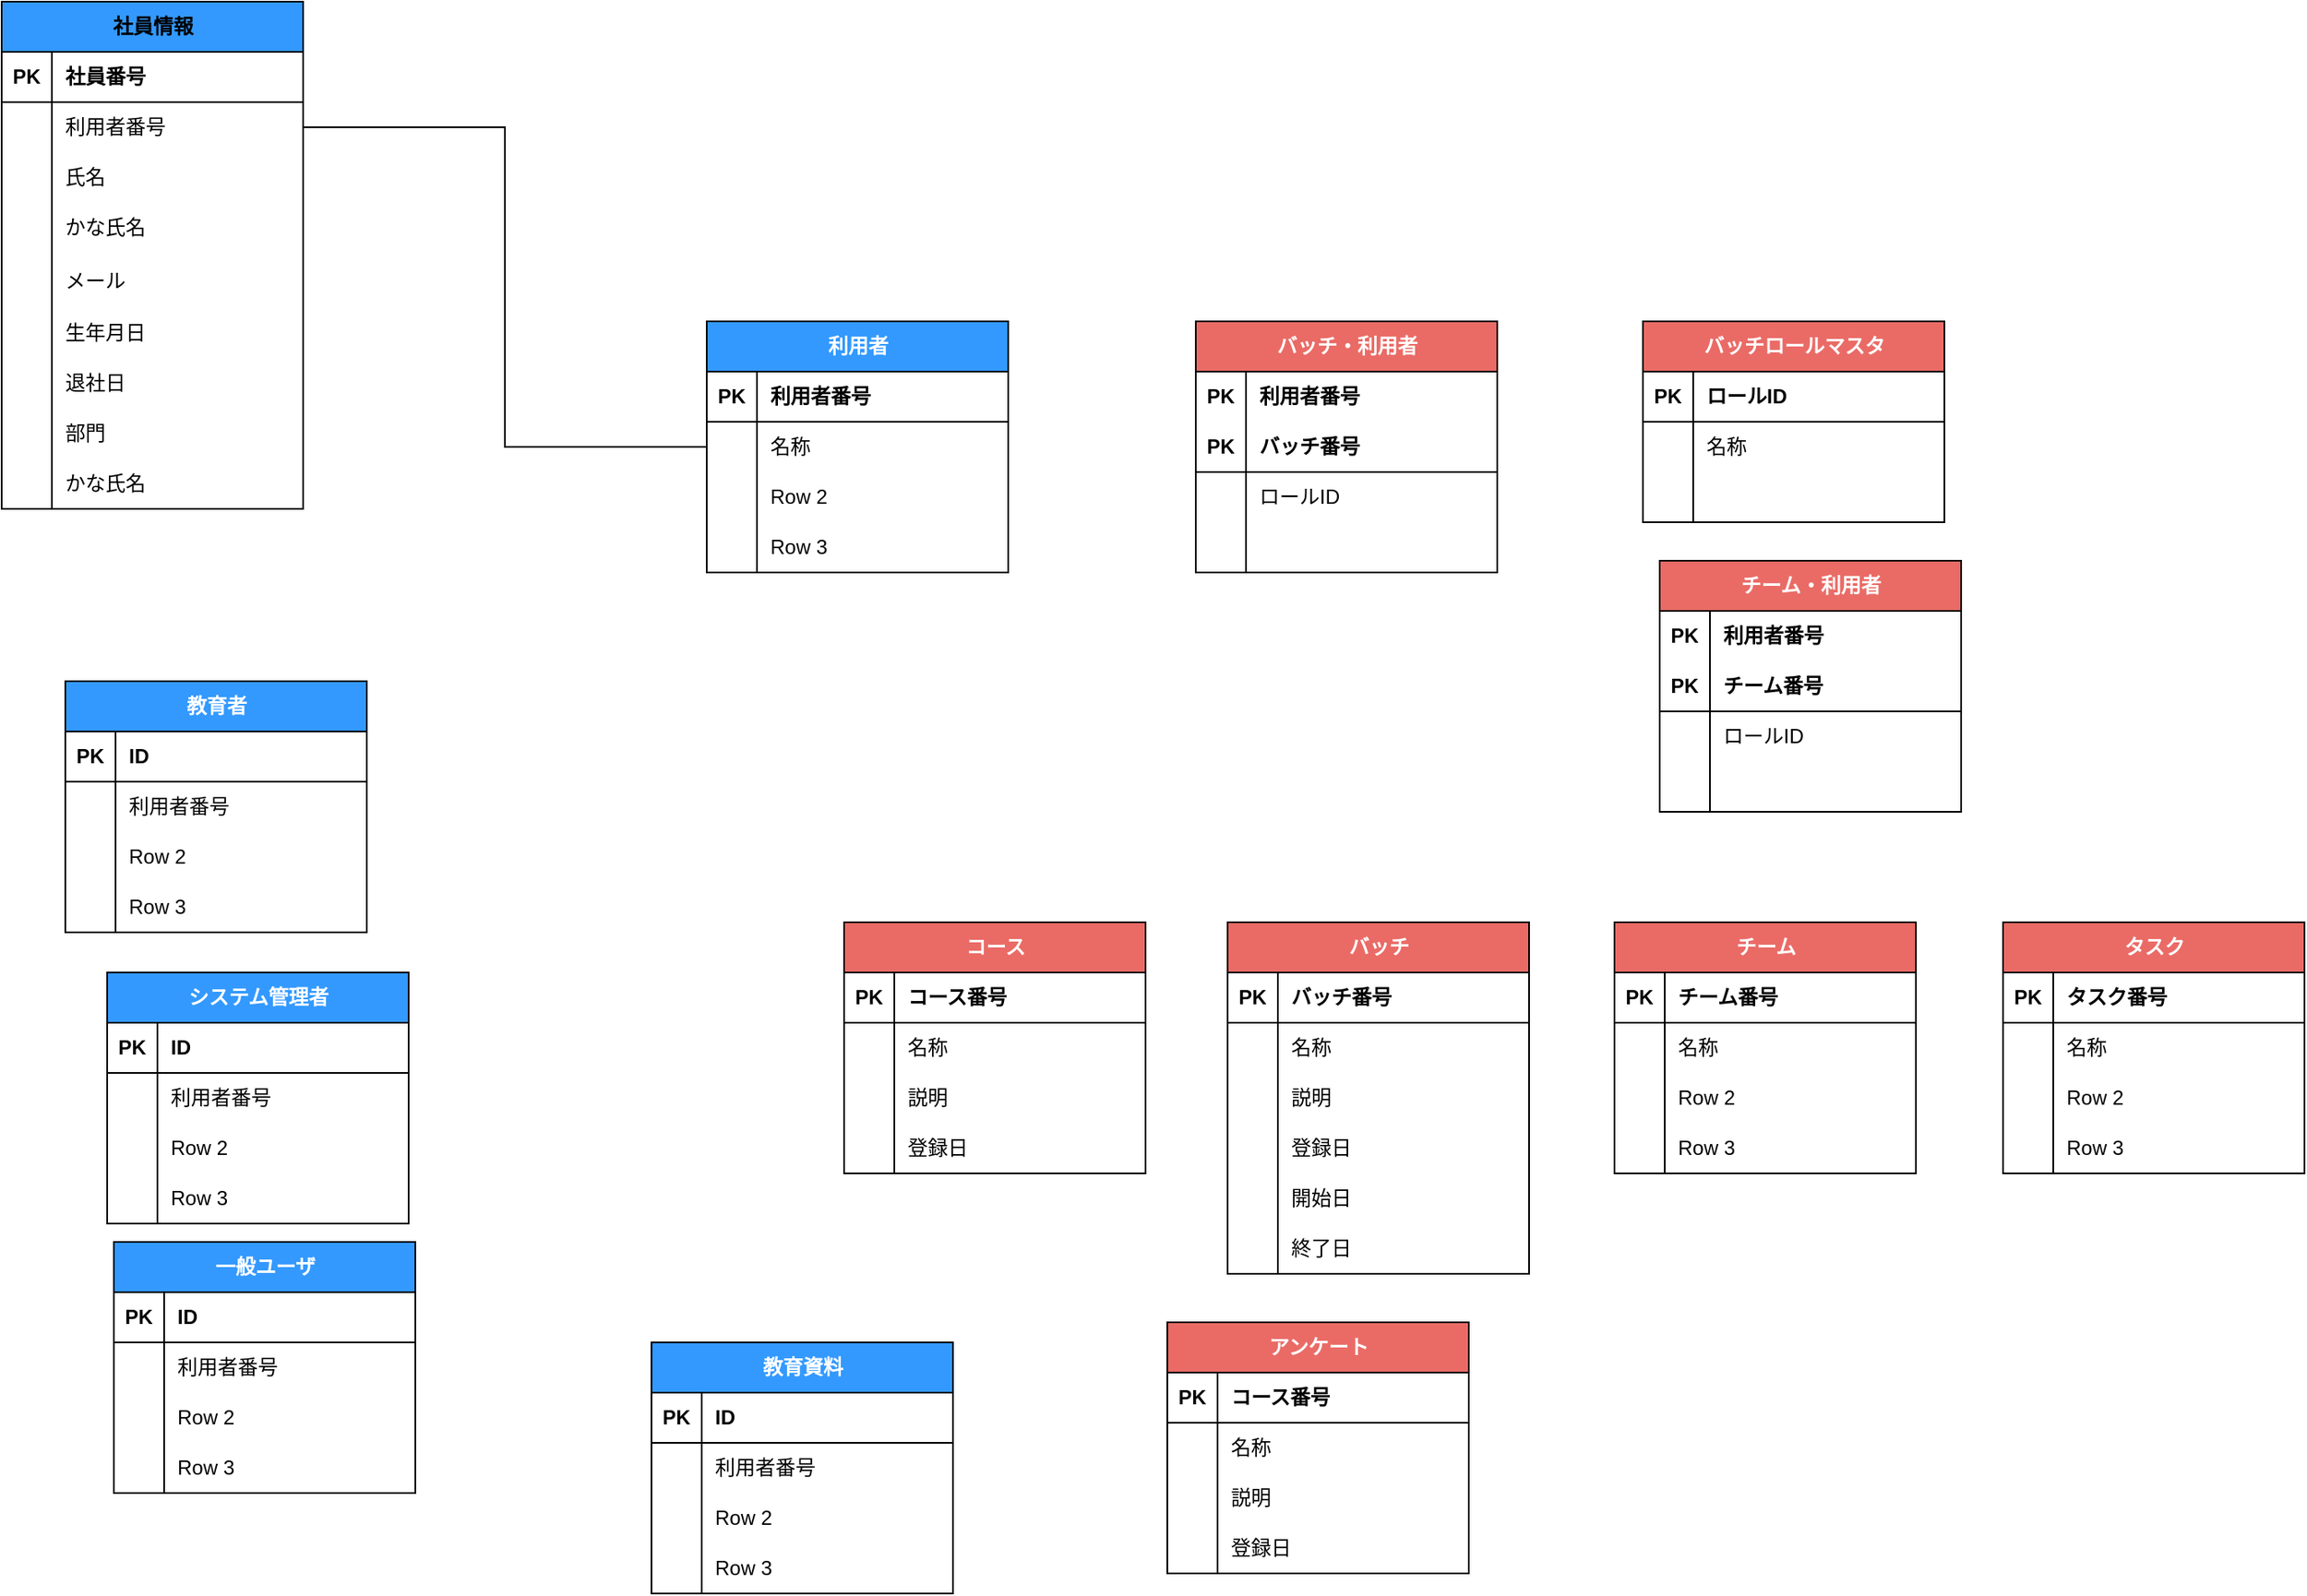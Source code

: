 <mxfile version="22.1.3" type="github">
  <diagram name="Trang-1" id="X79Ox1DuiPso4oo0BL1V">
    <mxGraphModel dx="2049" dy="1087" grid="0" gridSize="10" guides="1" tooltips="1" connect="1" arrows="0" fold="1" page="1" pageScale="1" pageWidth="2336" pageHeight="1654" background="#FFFFFF" math="0" shadow="0">
      <root>
        <mxCell id="0" />
        <mxCell id="1" parent="0" />
        <mxCell id="NmTJ-leTnUmGJCFdobAK-91" value="&lt;font color=&quot;#ffffff&quot;&gt;利用者&lt;/font&gt;" style="shape=table;startSize=30;container=1;collapsible=1;childLayout=tableLayout;fixedRows=1;rowLines=0;fontStyle=1;align=center;resizeLast=1;html=1;strokeColor=#000000;fillColor=#3399FF;" parent="1" vertex="1">
          <mxGeometry x="500" y="237" width="180" height="150" as="geometry">
            <mxRectangle x="500" y="237" width="65" height="30" as="alternateBounds" />
          </mxGeometry>
        </mxCell>
        <mxCell id="NmTJ-leTnUmGJCFdobAK-92" value="" style="shape=tableRow;horizontal=0;startSize=0;swimlaneHead=0;swimlaneBody=0;fillColor=none;collapsible=0;dropTarget=0;points=[[0,0.5],[1,0.5]];portConstraint=eastwest;top=0;left=0;right=0;bottom=1;strokeColor=#000000;fontColor=#000000;" parent="NmTJ-leTnUmGJCFdobAK-91" vertex="1">
          <mxGeometry y="30" width="180" height="30" as="geometry" />
        </mxCell>
        <mxCell id="NmTJ-leTnUmGJCFdobAK-93" value="&lt;font&gt;PK&lt;/font&gt;" style="shape=partialRectangle;connectable=0;fillColor=none;top=0;left=0;bottom=0;right=0;fontStyle=1;overflow=hidden;whiteSpace=wrap;html=1;fontColor=#000000;" parent="NmTJ-leTnUmGJCFdobAK-92" vertex="1">
          <mxGeometry width="30" height="30" as="geometry">
            <mxRectangle width="30" height="30" as="alternateBounds" />
          </mxGeometry>
        </mxCell>
        <mxCell id="NmTJ-leTnUmGJCFdobAK-94" value="利用者番号" style="shape=partialRectangle;connectable=0;fillColor=none;top=0;left=0;bottom=0;right=0;align=left;spacingLeft=6;fontStyle=1;overflow=hidden;whiteSpace=wrap;html=1;fontColor=#000000;" parent="NmTJ-leTnUmGJCFdobAK-92" vertex="1">
          <mxGeometry x="30" width="150" height="30" as="geometry">
            <mxRectangle width="150" height="30" as="alternateBounds" />
          </mxGeometry>
        </mxCell>
        <mxCell id="NmTJ-leTnUmGJCFdobAK-95" value="" style="shape=tableRow;horizontal=0;startSize=0;swimlaneHead=0;swimlaneBody=0;fillColor=none;collapsible=0;dropTarget=0;points=[[0,0.5],[1,0.5]];portConstraint=eastwest;top=0;left=0;right=0;bottom=0;fontColor=#000000;" parent="NmTJ-leTnUmGJCFdobAK-91" vertex="1">
          <mxGeometry y="60" width="180" height="30" as="geometry" />
        </mxCell>
        <mxCell id="NmTJ-leTnUmGJCFdobAK-96" value="" style="shape=partialRectangle;connectable=0;fillColor=none;top=0;left=0;bottom=0;right=0;editable=1;overflow=hidden;whiteSpace=wrap;html=1;" parent="NmTJ-leTnUmGJCFdobAK-95" vertex="1">
          <mxGeometry width="30" height="30" as="geometry">
            <mxRectangle width="30" height="30" as="alternateBounds" />
          </mxGeometry>
        </mxCell>
        <mxCell id="NmTJ-leTnUmGJCFdobAK-97" value="名称" style="shape=partialRectangle;connectable=0;fillColor=none;top=0;left=0;bottom=0;right=0;align=left;spacingLeft=6;overflow=hidden;whiteSpace=wrap;html=1;fontColor=#000000;" parent="NmTJ-leTnUmGJCFdobAK-95" vertex="1">
          <mxGeometry x="30" width="150" height="30" as="geometry">
            <mxRectangle width="150" height="30" as="alternateBounds" />
          </mxGeometry>
        </mxCell>
        <mxCell id="NmTJ-leTnUmGJCFdobAK-98" value="" style="shape=tableRow;horizontal=0;startSize=0;swimlaneHead=0;swimlaneBody=0;fillColor=none;collapsible=0;dropTarget=0;points=[[0,0.5],[1,0.5]];portConstraint=eastwest;top=0;left=0;right=0;bottom=0;fontColor=#000000;" parent="NmTJ-leTnUmGJCFdobAK-91" vertex="1">
          <mxGeometry y="90" width="180" height="30" as="geometry" />
        </mxCell>
        <mxCell id="NmTJ-leTnUmGJCFdobAK-99" value="" style="shape=partialRectangle;connectable=0;fillColor=none;top=0;left=0;bottom=0;right=0;editable=1;overflow=hidden;whiteSpace=wrap;html=1;" parent="NmTJ-leTnUmGJCFdobAK-98" vertex="1">
          <mxGeometry width="30" height="30" as="geometry">
            <mxRectangle width="30" height="30" as="alternateBounds" />
          </mxGeometry>
        </mxCell>
        <mxCell id="NmTJ-leTnUmGJCFdobAK-100" value="Row 2" style="shape=partialRectangle;connectable=0;fillColor=none;top=0;left=0;bottom=0;right=0;align=left;spacingLeft=6;overflow=hidden;whiteSpace=wrap;html=1;fontColor=#000000;" parent="NmTJ-leTnUmGJCFdobAK-98" vertex="1">
          <mxGeometry x="30" width="150" height="30" as="geometry">
            <mxRectangle width="150" height="30" as="alternateBounds" />
          </mxGeometry>
        </mxCell>
        <mxCell id="NmTJ-leTnUmGJCFdobAK-101" value="" style="shape=tableRow;horizontal=0;startSize=0;swimlaneHead=0;swimlaneBody=0;fillColor=none;collapsible=0;dropTarget=0;points=[[0,0.5],[1,0.5]];portConstraint=eastwest;top=0;left=0;right=0;bottom=0;fontColor=#000000;" parent="NmTJ-leTnUmGJCFdobAK-91" vertex="1">
          <mxGeometry y="120" width="180" height="30" as="geometry" />
        </mxCell>
        <mxCell id="NmTJ-leTnUmGJCFdobAK-102" value="" style="shape=partialRectangle;connectable=0;fillColor=none;top=0;left=0;bottom=0;right=0;editable=1;overflow=hidden;whiteSpace=wrap;html=1;" parent="NmTJ-leTnUmGJCFdobAK-101" vertex="1">
          <mxGeometry width="30" height="30" as="geometry">
            <mxRectangle width="30" height="30" as="alternateBounds" />
          </mxGeometry>
        </mxCell>
        <mxCell id="NmTJ-leTnUmGJCFdobAK-103" value="Row 3" style="shape=partialRectangle;connectable=0;fillColor=none;top=0;left=0;bottom=0;right=0;align=left;spacingLeft=6;overflow=hidden;whiteSpace=wrap;html=1;fontColor=#000000;" parent="NmTJ-leTnUmGJCFdobAK-101" vertex="1">
          <mxGeometry x="30" width="150" height="30" as="geometry">
            <mxRectangle width="150" height="30" as="alternateBounds" />
          </mxGeometry>
        </mxCell>
        <mxCell id="NmTJ-leTnUmGJCFdobAK-104" value="&lt;font style=&quot;background-color: rgb(234, 107, 102);&quot;&gt;コース&lt;/font&gt;" style="shape=table;startSize=30;container=1;collapsible=1;childLayout=tableLayout;fixedRows=1;rowLines=0;fontStyle=1;align=center;resizeLast=1;html=1;strokeColor=#000000;fillColor=#EA6B66;fontColor=#ffffff;" parent="1" vertex="1">
          <mxGeometry x="582" y="596" width="180" height="150" as="geometry">
            <mxRectangle x="321" y="340" width="65" height="30" as="alternateBounds" />
          </mxGeometry>
        </mxCell>
        <mxCell id="NmTJ-leTnUmGJCFdobAK-105" value="" style="shape=tableRow;horizontal=0;startSize=0;swimlaneHead=0;swimlaneBody=0;fillColor=none;collapsible=0;dropTarget=0;points=[[0,0.5],[1,0.5]];portConstraint=eastwest;top=0;left=0;right=0;bottom=1;strokeColor=#000000;fontColor=#ffffff;" parent="NmTJ-leTnUmGJCFdobAK-104" vertex="1">
          <mxGeometry y="30" width="180" height="30" as="geometry" />
        </mxCell>
        <mxCell id="NmTJ-leTnUmGJCFdobAK-106" value="&lt;font&gt;PK&lt;/font&gt;" style="shape=partialRectangle;connectable=0;fillColor=none;top=0;left=0;bottom=0;right=0;fontStyle=1;overflow=hidden;whiteSpace=wrap;html=1;fontColor=#000000;" parent="NmTJ-leTnUmGJCFdobAK-105" vertex="1">
          <mxGeometry width="30" height="30" as="geometry">
            <mxRectangle width="30" height="30" as="alternateBounds" />
          </mxGeometry>
        </mxCell>
        <mxCell id="NmTJ-leTnUmGJCFdobAK-107" value="コース番号&lt;span data-lucid-content=&quot;{&amp;quot;t&amp;quot;:&amp;quot;コースID&amp;quot;,&amp;quot;m&amp;quot;:[{&amp;quot;s&amp;quot;:0,&amp;quot;n&amp;quot;:&amp;quot;c&amp;quot;,&amp;quot;v&amp;quot;:&amp;quot;#333333ff&amp;quot;,&amp;quot;e&amp;quot;:5},{&amp;quot;s&amp;quot;:0,&amp;quot;n&amp;quot;:&amp;quot;fc&amp;quot;,&amp;quot;v&amp;quot;:&amp;quot;Oblique&amp;quot;,&amp;quot;e&amp;quot;:5},{&amp;quot;s&amp;quot;:0,&amp;quot;n&amp;quot;:&amp;quot;fid&amp;quot;,&amp;quot;v&amp;quot;:8,&amp;quot;e&amp;quot;:5},{&amp;quot;s&amp;quot;:0,&amp;quot;n&amp;quot;:&amp;quot;i&amp;quot;,&amp;quot;v&amp;quot;:true,&amp;quot;e&amp;quot;:5}]}&quot; data-lucid-type=&quot;application/vnd.lucid.text&quot;&gt;&lt;/span&gt;" style="shape=partialRectangle;connectable=0;fillColor=none;top=0;left=0;bottom=0;right=0;align=left;spacingLeft=6;fontStyle=1;overflow=hidden;whiteSpace=wrap;html=1;fontColor=#000000;" parent="NmTJ-leTnUmGJCFdobAK-105" vertex="1">
          <mxGeometry x="30" width="150" height="30" as="geometry">
            <mxRectangle width="150" height="30" as="alternateBounds" />
          </mxGeometry>
        </mxCell>
        <mxCell id="NmTJ-leTnUmGJCFdobAK-108" value="" style="shape=tableRow;horizontal=0;startSize=0;swimlaneHead=0;swimlaneBody=0;fillColor=none;collapsible=0;dropTarget=0;points=[[0,0.5],[1,0.5]];portConstraint=eastwest;top=0;left=0;right=0;bottom=0;" parent="NmTJ-leTnUmGJCFdobAK-104" vertex="1">
          <mxGeometry y="60" width="180" height="30" as="geometry" />
        </mxCell>
        <mxCell id="NmTJ-leTnUmGJCFdobAK-109" value="" style="shape=partialRectangle;connectable=0;fillColor=none;top=0;left=0;bottom=0;right=0;editable=1;overflow=hidden;whiteSpace=wrap;html=1;" parent="NmTJ-leTnUmGJCFdobAK-108" vertex="1">
          <mxGeometry width="30" height="30" as="geometry">
            <mxRectangle width="30" height="30" as="alternateBounds" />
          </mxGeometry>
        </mxCell>
        <mxCell id="NmTJ-leTnUmGJCFdobAK-110" value="名称" style="shape=partialRectangle;connectable=0;fillColor=none;top=0;left=0;bottom=0;right=0;align=left;spacingLeft=6;overflow=hidden;whiteSpace=wrap;html=1;fontColor=#000000;" parent="NmTJ-leTnUmGJCFdobAK-108" vertex="1">
          <mxGeometry x="30" width="150" height="30" as="geometry">
            <mxRectangle width="150" height="30" as="alternateBounds" />
          </mxGeometry>
        </mxCell>
        <mxCell id="NmTJ-leTnUmGJCFdobAK-111" value="" style="shape=tableRow;horizontal=0;startSize=0;swimlaneHead=0;swimlaneBody=0;fillColor=none;collapsible=0;dropTarget=0;points=[[0,0.5],[1,0.5]];portConstraint=eastwest;top=0;left=0;right=0;bottom=0;" parent="NmTJ-leTnUmGJCFdobAK-104" vertex="1">
          <mxGeometry y="90" width="180" height="30" as="geometry" />
        </mxCell>
        <mxCell id="NmTJ-leTnUmGJCFdobAK-112" value="" style="shape=partialRectangle;connectable=0;fillColor=none;top=0;left=0;bottom=0;right=0;editable=1;overflow=hidden;whiteSpace=wrap;html=1;" parent="NmTJ-leTnUmGJCFdobAK-111" vertex="1">
          <mxGeometry width="30" height="30" as="geometry">
            <mxRectangle width="30" height="30" as="alternateBounds" />
          </mxGeometry>
        </mxCell>
        <mxCell id="NmTJ-leTnUmGJCFdobAK-113" value="説明" style="shape=partialRectangle;connectable=0;fillColor=none;top=0;left=0;bottom=0;right=0;align=left;spacingLeft=6;overflow=hidden;whiteSpace=wrap;html=1;fontColor=#000000;" parent="NmTJ-leTnUmGJCFdobAK-111" vertex="1">
          <mxGeometry x="30" width="150" height="30" as="geometry">
            <mxRectangle width="150" height="30" as="alternateBounds" />
          </mxGeometry>
        </mxCell>
        <mxCell id="NmTJ-leTnUmGJCFdobAK-114" value="" style="shape=tableRow;horizontal=0;startSize=0;swimlaneHead=0;swimlaneBody=0;fillColor=none;collapsible=0;dropTarget=0;points=[[0,0.5],[1,0.5]];portConstraint=eastwest;top=0;left=0;right=0;bottom=0;" parent="NmTJ-leTnUmGJCFdobAK-104" vertex="1">
          <mxGeometry y="120" width="180" height="30" as="geometry" />
        </mxCell>
        <mxCell id="NmTJ-leTnUmGJCFdobAK-115" value="" style="shape=partialRectangle;connectable=0;fillColor=none;top=0;left=0;bottom=0;right=0;editable=1;overflow=hidden;whiteSpace=wrap;html=1;fontColor=#ffffff;" parent="NmTJ-leTnUmGJCFdobAK-114" vertex="1">
          <mxGeometry width="30" height="30" as="geometry">
            <mxRectangle width="30" height="30" as="alternateBounds" />
          </mxGeometry>
        </mxCell>
        <mxCell id="NmTJ-leTnUmGJCFdobAK-116" value="登録日" style="shape=partialRectangle;connectable=0;fillColor=none;top=0;left=0;bottom=0;right=0;align=left;spacingLeft=6;overflow=hidden;whiteSpace=wrap;html=1;fontColor=#000000;" parent="NmTJ-leTnUmGJCFdobAK-114" vertex="1">
          <mxGeometry x="30" width="150" height="30" as="geometry">
            <mxRectangle width="150" height="30" as="alternateBounds" />
          </mxGeometry>
        </mxCell>
        <mxCell id="NmTJ-leTnUmGJCFdobAK-117" value="&lt;font color=&quot;#ffffff&quot;&gt;バッチ&lt;/font&gt;" style="shape=table;startSize=30;container=1;collapsible=1;childLayout=tableLayout;fixedRows=1;rowLines=0;fontStyle=1;align=center;resizeLast=1;html=1;strokeColor=#000000;fillColor=#EA6B66;" parent="1" vertex="1">
          <mxGeometry x="811" y="596" width="180" height="210" as="geometry">
            <mxRectangle x="321" y="340" width="65" height="30" as="alternateBounds" />
          </mxGeometry>
        </mxCell>
        <mxCell id="NmTJ-leTnUmGJCFdobAK-118" value="" style="shape=tableRow;horizontal=0;startSize=0;swimlaneHead=0;swimlaneBody=0;fillColor=none;collapsible=0;dropTarget=0;points=[[0,0.5],[1,0.5]];portConstraint=eastwest;top=0;left=0;right=0;bottom=1;strokeColor=#000000;fontColor=#ffffff;" parent="NmTJ-leTnUmGJCFdobAK-117" vertex="1">
          <mxGeometry y="30" width="180" height="30" as="geometry" />
        </mxCell>
        <mxCell id="NmTJ-leTnUmGJCFdobAK-119" value="&lt;font&gt;PK&lt;/font&gt;" style="shape=partialRectangle;connectable=0;fillColor=none;top=0;left=0;bottom=0;right=0;fontStyle=1;overflow=hidden;whiteSpace=wrap;html=1;fontColor=#000000;" parent="NmTJ-leTnUmGJCFdobAK-118" vertex="1">
          <mxGeometry width="30" height="30" as="geometry">
            <mxRectangle width="30" height="30" as="alternateBounds" />
          </mxGeometry>
        </mxCell>
        <mxCell id="NmTJ-leTnUmGJCFdobAK-120" value="バッチ番号&lt;span data-lucid-content=&quot;{&amp;quot;t&amp;quot;:&amp;quot;コースID&amp;quot;,&amp;quot;m&amp;quot;:[{&amp;quot;s&amp;quot;:0,&amp;quot;n&amp;quot;:&amp;quot;c&amp;quot;,&amp;quot;v&amp;quot;:&amp;quot;#333333ff&amp;quot;,&amp;quot;e&amp;quot;:5},{&amp;quot;s&amp;quot;:0,&amp;quot;n&amp;quot;:&amp;quot;fc&amp;quot;,&amp;quot;v&amp;quot;:&amp;quot;Oblique&amp;quot;,&amp;quot;e&amp;quot;:5},{&amp;quot;s&amp;quot;:0,&amp;quot;n&amp;quot;:&amp;quot;fid&amp;quot;,&amp;quot;v&amp;quot;:8,&amp;quot;e&amp;quot;:5},{&amp;quot;s&amp;quot;:0,&amp;quot;n&amp;quot;:&amp;quot;i&amp;quot;,&amp;quot;v&amp;quot;:true,&amp;quot;e&amp;quot;:5}]}&quot; data-lucid-type=&quot;application/vnd.lucid.text&quot;&gt;&lt;/span&gt;" style="shape=partialRectangle;connectable=0;fillColor=none;top=0;left=0;bottom=0;right=0;align=left;spacingLeft=6;fontStyle=1;overflow=hidden;whiteSpace=wrap;html=1;fontColor=#000000;" parent="NmTJ-leTnUmGJCFdobAK-118" vertex="1">
          <mxGeometry x="30" width="150" height="30" as="geometry">
            <mxRectangle width="150" height="30" as="alternateBounds" />
          </mxGeometry>
        </mxCell>
        <mxCell id="NmTJ-leTnUmGJCFdobAK-121" value="" style="shape=tableRow;horizontal=0;startSize=0;swimlaneHead=0;swimlaneBody=0;fillColor=none;collapsible=0;dropTarget=0;points=[[0,0.5],[1,0.5]];portConstraint=eastwest;top=0;left=0;right=0;bottom=0;" parent="NmTJ-leTnUmGJCFdobAK-117" vertex="1">
          <mxGeometry y="60" width="180" height="30" as="geometry" />
        </mxCell>
        <mxCell id="NmTJ-leTnUmGJCFdobAK-122" value="" style="shape=partialRectangle;connectable=0;fillColor=none;top=0;left=0;bottom=0;right=0;editable=1;overflow=hidden;whiteSpace=wrap;html=1;" parent="NmTJ-leTnUmGJCFdobAK-121" vertex="1">
          <mxGeometry width="30" height="30" as="geometry">
            <mxRectangle width="30" height="30" as="alternateBounds" />
          </mxGeometry>
        </mxCell>
        <mxCell id="NmTJ-leTnUmGJCFdobAK-123" value="名称" style="shape=partialRectangle;connectable=0;fillColor=none;top=0;left=0;bottom=0;right=0;align=left;spacingLeft=6;overflow=hidden;whiteSpace=wrap;html=1;fontColor=#000000;" parent="NmTJ-leTnUmGJCFdobAK-121" vertex="1">
          <mxGeometry x="30" width="150" height="30" as="geometry">
            <mxRectangle width="150" height="30" as="alternateBounds" />
          </mxGeometry>
        </mxCell>
        <mxCell id="NmTJ-leTnUmGJCFdobAK-124" value="" style="shape=tableRow;horizontal=0;startSize=0;swimlaneHead=0;swimlaneBody=0;fillColor=none;collapsible=0;dropTarget=0;points=[[0,0.5],[1,0.5]];portConstraint=eastwest;top=0;left=0;right=0;bottom=0;" parent="NmTJ-leTnUmGJCFdobAK-117" vertex="1">
          <mxGeometry y="90" width="180" height="30" as="geometry" />
        </mxCell>
        <mxCell id="NmTJ-leTnUmGJCFdobAK-125" value="" style="shape=partialRectangle;connectable=0;fillColor=none;top=0;left=0;bottom=0;right=0;editable=1;overflow=hidden;whiteSpace=wrap;html=1;" parent="NmTJ-leTnUmGJCFdobAK-124" vertex="1">
          <mxGeometry width="30" height="30" as="geometry">
            <mxRectangle width="30" height="30" as="alternateBounds" />
          </mxGeometry>
        </mxCell>
        <mxCell id="NmTJ-leTnUmGJCFdobAK-126" value="説明" style="shape=partialRectangle;connectable=0;fillColor=none;top=0;left=0;bottom=0;right=0;align=left;spacingLeft=6;overflow=hidden;whiteSpace=wrap;html=1;fontColor=#000000;" parent="NmTJ-leTnUmGJCFdobAK-124" vertex="1">
          <mxGeometry x="30" width="150" height="30" as="geometry">
            <mxRectangle width="150" height="30" as="alternateBounds" />
          </mxGeometry>
        </mxCell>
        <mxCell id="NmTJ-leTnUmGJCFdobAK-127" value="" style="shape=tableRow;horizontal=0;startSize=0;swimlaneHead=0;swimlaneBody=0;fillColor=none;collapsible=0;dropTarget=0;points=[[0,0.5],[1,0.5]];portConstraint=eastwest;top=0;left=0;right=0;bottom=0;" parent="NmTJ-leTnUmGJCFdobAK-117" vertex="1">
          <mxGeometry y="120" width="180" height="30" as="geometry" />
        </mxCell>
        <mxCell id="NmTJ-leTnUmGJCFdobAK-128" value="" style="shape=partialRectangle;connectable=0;fillColor=none;top=0;left=0;bottom=0;right=0;editable=1;overflow=hidden;whiteSpace=wrap;html=1;fontColor=#ffffff;" parent="NmTJ-leTnUmGJCFdobAK-127" vertex="1">
          <mxGeometry width="30" height="30" as="geometry">
            <mxRectangle width="30" height="30" as="alternateBounds" />
          </mxGeometry>
        </mxCell>
        <mxCell id="NmTJ-leTnUmGJCFdobAK-129" value="登録日" style="shape=partialRectangle;connectable=0;fillColor=none;top=0;left=0;bottom=0;right=0;align=left;spacingLeft=6;overflow=hidden;whiteSpace=wrap;html=1;fontColor=#000000;" parent="NmTJ-leTnUmGJCFdobAK-127" vertex="1">
          <mxGeometry x="30" width="150" height="30" as="geometry">
            <mxRectangle width="150" height="30" as="alternateBounds" />
          </mxGeometry>
        </mxCell>
        <mxCell id="NmTJ-leTnUmGJCFdobAK-156" style="shape=tableRow;horizontal=0;startSize=0;swimlaneHead=0;swimlaneBody=0;fillColor=none;collapsible=0;dropTarget=0;points=[[0,0.5],[1,0.5]];portConstraint=eastwest;top=0;left=0;right=0;bottom=0;" parent="NmTJ-leTnUmGJCFdobAK-117" vertex="1">
          <mxGeometry y="150" width="180" height="30" as="geometry" />
        </mxCell>
        <mxCell id="NmTJ-leTnUmGJCFdobAK-157" style="shape=partialRectangle;connectable=0;fillColor=none;top=0;left=0;bottom=0;right=0;editable=1;overflow=hidden;whiteSpace=wrap;html=1;fontColor=#ffffff;" parent="NmTJ-leTnUmGJCFdobAK-156" vertex="1">
          <mxGeometry width="30" height="30" as="geometry">
            <mxRectangle width="30" height="30" as="alternateBounds" />
          </mxGeometry>
        </mxCell>
        <mxCell id="NmTJ-leTnUmGJCFdobAK-158" value="開始日" style="shape=partialRectangle;connectable=0;fillColor=none;top=0;left=0;bottom=0;right=0;align=left;spacingLeft=6;overflow=hidden;whiteSpace=wrap;html=1;fontColor=#000000;" parent="NmTJ-leTnUmGJCFdobAK-156" vertex="1">
          <mxGeometry x="30" width="150" height="30" as="geometry">
            <mxRectangle width="150" height="30" as="alternateBounds" />
          </mxGeometry>
        </mxCell>
        <mxCell id="NmTJ-leTnUmGJCFdobAK-159" style="shape=tableRow;horizontal=0;startSize=0;swimlaneHead=0;swimlaneBody=0;fillColor=none;collapsible=0;dropTarget=0;points=[[0,0.5],[1,0.5]];portConstraint=eastwest;top=0;left=0;right=0;bottom=0;" parent="NmTJ-leTnUmGJCFdobAK-117" vertex="1">
          <mxGeometry y="180" width="180" height="30" as="geometry" />
        </mxCell>
        <mxCell id="NmTJ-leTnUmGJCFdobAK-160" style="shape=partialRectangle;connectable=0;fillColor=none;top=0;left=0;bottom=0;right=0;editable=1;overflow=hidden;whiteSpace=wrap;html=1;fontColor=#ffffff;" parent="NmTJ-leTnUmGJCFdobAK-159" vertex="1">
          <mxGeometry width="30" height="30" as="geometry">
            <mxRectangle width="30" height="30" as="alternateBounds" />
          </mxGeometry>
        </mxCell>
        <mxCell id="NmTJ-leTnUmGJCFdobAK-161" value="終了日" style="shape=partialRectangle;connectable=0;fillColor=none;top=0;left=0;bottom=0;right=0;align=left;spacingLeft=6;overflow=hidden;whiteSpace=wrap;html=1;fontColor=#000000;" parent="NmTJ-leTnUmGJCFdobAK-159" vertex="1">
          <mxGeometry x="30" width="150" height="30" as="geometry">
            <mxRectangle width="150" height="30" as="alternateBounds" />
          </mxGeometry>
        </mxCell>
        <mxCell id="NmTJ-leTnUmGJCFdobAK-130" value="&lt;font color=&quot;#ffffff&quot;&gt;チーム&lt;/font&gt;" style="shape=table;startSize=30;container=1;collapsible=1;childLayout=tableLayout;fixedRows=1;rowLines=0;fontStyle=1;align=center;resizeLast=1;html=1;strokeColor=#000000;fillColor=#EA6B66;" parent="1" vertex="1">
          <mxGeometry x="1042" y="596" width="180" height="150" as="geometry">
            <mxRectangle x="321" y="340" width="65" height="30" as="alternateBounds" />
          </mxGeometry>
        </mxCell>
        <mxCell id="NmTJ-leTnUmGJCFdobAK-131" value="" style="shape=tableRow;horizontal=0;startSize=0;swimlaneHead=0;swimlaneBody=0;fillColor=none;collapsible=0;dropTarget=0;points=[[0,0.5],[1,0.5]];portConstraint=eastwest;top=0;left=0;right=0;bottom=1;strokeColor=#000000;fontColor=#ffffff;" parent="NmTJ-leTnUmGJCFdobAK-130" vertex="1">
          <mxGeometry y="30" width="180" height="30" as="geometry" />
        </mxCell>
        <mxCell id="NmTJ-leTnUmGJCFdobAK-132" value="&lt;font&gt;PK&lt;/font&gt;" style="shape=partialRectangle;connectable=0;fillColor=none;top=0;left=0;bottom=0;right=0;fontStyle=1;overflow=hidden;whiteSpace=wrap;html=1;fontColor=#000000;" parent="NmTJ-leTnUmGJCFdobAK-131" vertex="1">
          <mxGeometry width="30" height="30" as="geometry">
            <mxRectangle width="30" height="30" as="alternateBounds" />
          </mxGeometry>
        </mxCell>
        <mxCell id="NmTJ-leTnUmGJCFdobAK-133" value="チーム番号&lt;span data-lucid-content=&quot;{&amp;quot;t&amp;quot;:&amp;quot;コースID&amp;quot;,&amp;quot;m&amp;quot;:[{&amp;quot;s&amp;quot;:0,&amp;quot;n&amp;quot;:&amp;quot;c&amp;quot;,&amp;quot;v&amp;quot;:&amp;quot;#333333ff&amp;quot;,&amp;quot;e&amp;quot;:5},{&amp;quot;s&amp;quot;:0,&amp;quot;n&amp;quot;:&amp;quot;fc&amp;quot;,&amp;quot;v&amp;quot;:&amp;quot;Oblique&amp;quot;,&amp;quot;e&amp;quot;:5},{&amp;quot;s&amp;quot;:0,&amp;quot;n&amp;quot;:&amp;quot;fid&amp;quot;,&amp;quot;v&amp;quot;:8,&amp;quot;e&amp;quot;:5},{&amp;quot;s&amp;quot;:0,&amp;quot;n&amp;quot;:&amp;quot;i&amp;quot;,&amp;quot;v&amp;quot;:true,&amp;quot;e&amp;quot;:5}]}&quot; data-lucid-type=&quot;application/vnd.lucid.text&quot;&gt;&lt;/span&gt;" style="shape=partialRectangle;connectable=0;fillColor=none;top=0;left=0;bottom=0;right=0;align=left;spacingLeft=6;fontStyle=1;overflow=hidden;whiteSpace=wrap;html=1;fontColor=#000000;" parent="NmTJ-leTnUmGJCFdobAK-131" vertex="1">
          <mxGeometry x="30" width="150" height="30" as="geometry">
            <mxRectangle width="150" height="30" as="alternateBounds" />
          </mxGeometry>
        </mxCell>
        <mxCell id="NmTJ-leTnUmGJCFdobAK-134" value="" style="shape=tableRow;horizontal=0;startSize=0;swimlaneHead=0;swimlaneBody=0;fillColor=none;collapsible=0;dropTarget=0;points=[[0,0.5],[1,0.5]];portConstraint=eastwest;top=0;left=0;right=0;bottom=0;" parent="NmTJ-leTnUmGJCFdobAK-130" vertex="1">
          <mxGeometry y="60" width="180" height="30" as="geometry" />
        </mxCell>
        <mxCell id="NmTJ-leTnUmGJCFdobAK-135" value="" style="shape=partialRectangle;connectable=0;fillColor=none;top=0;left=0;bottom=0;right=0;editable=1;overflow=hidden;whiteSpace=wrap;html=1;" parent="NmTJ-leTnUmGJCFdobAK-134" vertex="1">
          <mxGeometry width="30" height="30" as="geometry">
            <mxRectangle width="30" height="30" as="alternateBounds" />
          </mxGeometry>
        </mxCell>
        <mxCell id="NmTJ-leTnUmGJCFdobAK-136" value="名称" style="shape=partialRectangle;connectable=0;fillColor=none;top=0;left=0;bottom=0;right=0;align=left;spacingLeft=6;overflow=hidden;whiteSpace=wrap;html=1;fontColor=#000000;" parent="NmTJ-leTnUmGJCFdobAK-134" vertex="1">
          <mxGeometry x="30" width="150" height="30" as="geometry">
            <mxRectangle width="150" height="30" as="alternateBounds" />
          </mxGeometry>
        </mxCell>
        <mxCell id="NmTJ-leTnUmGJCFdobAK-137" value="" style="shape=tableRow;horizontal=0;startSize=0;swimlaneHead=0;swimlaneBody=0;fillColor=none;collapsible=0;dropTarget=0;points=[[0,0.5],[1,0.5]];portConstraint=eastwest;top=0;left=0;right=0;bottom=0;" parent="NmTJ-leTnUmGJCFdobAK-130" vertex="1">
          <mxGeometry y="90" width="180" height="30" as="geometry" />
        </mxCell>
        <mxCell id="NmTJ-leTnUmGJCFdobAK-138" value="" style="shape=partialRectangle;connectable=0;fillColor=none;top=0;left=0;bottom=0;right=0;editable=1;overflow=hidden;whiteSpace=wrap;html=1;" parent="NmTJ-leTnUmGJCFdobAK-137" vertex="1">
          <mxGeometry width="30" height="30" as="geometry">
            <mxRectangle width="30" height="30" as="alternateBounds" />
          </mxGeometry>
        </mxCell>
        <mxCell id="NmTJ-leTnUmGJCFdobAK-139" value="Row 2" style="shape=partialRectangle;connectable=0;fillColor=none;top=0;left=0;bottom=0;right=0;align=left;spacingLeft=6;overflow=hidden;whiteSpace=wrap;html=1;fontColor=#000000;" parent="NmTJ-leTnUmGJCFdobAK-137" vertex="1">
          <mxGeometry x="30" width="150" height="30" as="geometry">
            <mxRectangle width="150" height="30" as="alternateBounds" />
          </mxGeometry>
        </mxCell>
        <mxCell id="NmTJ-leTnUmGJCFdobAK-140" value="" style="shape=tableRow;horizontal=0;startSize=0;swimlaneHead=0;swimlaneBody=0;fillColor=none;collapsible=0;dropTarget=0;points=[[0,0.5],[1,0.5]];portConstraint=eastwest;top=0;left=0;right=0;bottom=0;" parent="NmTJ-leTnUmGJCFdobAK-130" vertex="1">
          <mxGeometry y="120" width="180" height="30" as="geometry" />
        </mxCell>
        <mxCell id="NmTJ-leTnUmGJCFdobAK-141" value="" style="shape=partialRectangle;connectable=0;fillColor=none;top=0;left=0;bottom=0;right=0;editable=1;overflow=hidden;whiteSpace=wrap;html=1;" parent="NmTJ-leTnUmGJCFdobAK-140" vertex="1">
          <mxGeometry width="30" height="30" as="geometry">
            <mxRectangle width="30" height="30" as="alternateBounds" />
          </mxGeometry>
        </mxCell>
        <mxCell id="NmTJ-leTnUmGJCFdobAK-142" value="Row 3" style="shape=partialRectangle;connectable=0;fillColor=none;top=0;left=0;bottom=0;right=0;align=left;spacingLeft=6;overflow=hidden;whiteSpace=wrap;html=1;fontColor=#000000;" parent="NmTJ-leTnUmGJCFdobAK-140" vertex="1">
          <mxGeometry x="30" width="150" height="30" as="geometry">
            <mxRectangle width="150" height="30" as="alternateBounds" />
          </mxGeometry>
        </mxCell>
        <mxCell id="NmTJ-leTnUmGJCFdobAK-143" value="&lt;font color=&quot;#ffffff&quot;&gt;タスク&lt;/font&gt;" style="shape=table;startSize=30;container=1;collapsible=1;childLayout=tableLayout;fixedRows=1;rowLines=0;fontStyle=1;align=center;resizeLast=1;html=1;strokeColor=#000000;fillColor=#EA6B66;" parent="1" vertex="1">
          <mxGeometry x="1274" y="596" width="180" height="150" as="geometry">
            <mxRectangle x="321" y="340" width="65" height="30" as="alternateBounds" />
          </mxGeometry>
        </mxCell>
        <mxCell id="NmTJ-leTnUmGJCFdobAK-144" value="" style="shape=tableRow;horizontal=0;startSize=0;swimlaneHead=0;swimlaneBody=0;fillColor=none;collapsible=0;dropTarget=0;points=[[0,0.5],[1,0.5]];portConstraint=eastwest;top=0;left=0;right=0;bottom=1;strokeColor=#000000;fontColor=#ffffff;" parent="NmTJ-leTnUmGJCFdobAK-143" vertex="1">
          <mxGeometry y="30" width="180" height="30" as="geometry" />
        </mxCell>
        <mxCell id="NmTJ-leTnUmGJCFdobAK-145" value="&lt;font&gt;PK&lt;/font&gt;" style="shape=partialRectangle;connectable=0;fillColor=none;top=0;left=0;bottom=0;right=0;fontStyle=1;overflow=hidden;whiteSpace=wrap;html=1;fontColor=#000000;" parent="NmTJ-leTnUmGJCFdobAK-144" vertex="1">
          <mxGeometry width="30" height="30" as="geometry">
            <mxRectangle width="30" height="30" as="alternateBounds" />
          </mxGeometry>
        </mxCell>
        <mxCell id="NmTJ-leTnUmGJCFdobAK-146" value="タスク番号&lt;span data-lucid-content=&quot;{&amp;quot;t&amp;quot;:&amp;quot;コースID&amp;quot;,&amp;quot;m&amp;quot;:[{&amp;quot;s&amp;quot;:0,&amp;quot;n&amp;quot;:&amp;quot;c&amp;quot;,&amp;quot;v&amp;quot;:&amp;quot;#333333ff&amp;quot;,&amp;quot;e&amp;quot;:5},{&amp;quot;s&amp;quot;:0,&amp;quot;n&amp;quot;:&amp;quot;fc&amp;quot;,&amp;quot;v&amp;quot;:&amp;quot;Oblique&amp;quot;,&amp;quot;e&amp;quot;:5},{&amp;quot;s&amp;quot;:0,&amp;quot;n&amp;quot;:&amp;quot;fid&amp;quot;,&amp;quot;v&amp;quot;:8,&amp;quot;e&amp;quot;:5},{&amp;quot;s&amp;quot;:0,&amp;quot;n&amp;quot;:&amp;quot;i&amp;quot;,&amp;quot;v&amp;quot;:true,&amp;quot;e&amp;quot;:5}]}&quot; data-lucid-type=&quot;application/vnd.lucid.text&quot;&gt;&lt;/span&gt;" style="shape=partialRectangle;connectable=0;fillColor=none;top=0;left=0;bottom=0;right=0;align=left;spacingLeft=6;fontStyle=1;overflow=hidden;whiteSpace=wrap;html=1;fontColor=#000000;" parent="NmTJ-leTnUmGJCFdobAK-144" vertex="1">
          <mxGeometry x="30" width="150" height="30" as="geometry">
            <mxRectangle width="150" height="30" as="alternateBounds" />
          </mxGeometry>
        </mxCell>
        <mxCell id="NmTJ-leTnUmGJCFdobAK-147" value="" style="shape=tableRow;horizontal=0;startSize=0;swimlaneHead=0;swimlaneBody=0;fillColor=none;collapsible=0;dropTarget=0;points=[[0,0.5],[1,0.5]];portConstraint=eastwest;top=0;left=0;right=0;bottom=0;" parent="NmTJ-leTnUmGJCFdobAK-143" vertex="1">
          <mxGeometry y="60" width="180" height="30" as="geometry" />
        </mxCell>
        <mxCell id="NmTJ-leTnUmGJCFdobAK-148" value="" style="shape=partialRectangle;connectable=0;fillColor=none;top=0;left=0;bottom=0;right=0;editable=1;overflow=hidden;whiteSpace=wrap;html=1;" parent="NmTJ-leTnUmGJCFdobAK-147" vertex="1">
          <mxGeometry width="30" height="30" as="geometry">
            <mxRectangle width="30" height="30" as="alternateBounds" />
          </mxGeometry>
        </mxCell>
        <mxCell id="NmTJ-leTnUmGJCFdobAK-149" value="名称" style="shape=partialRectangle;connectable=0;fillColor=none;top=0;left=0;bottom=0;right=0;align=left;spacingLeft=6;overflow=hidden;whiteSpace=wrap;html=1;fontColor=#000000;" parent="NmTJ-leTnUmGJCFdobAK-147" vertex="1">
          <mxGeometry x="30" width="150" height="30" as="geometry">
            <mxRectangle width="150" height="30" as="alternateBounds" />
          </mxGeometry>
        </mxCell>
        <mxCell id="NmTJ-leTnUmGJCFdobAK-150" value="" style="shape=tableRow;horizontal=0;startSize=0;swimlaneHead=0;swimlaneBody=0;fillColor=none;collapsible=0;dropTarget=0;points=[[0,0.5],[1,0.5]];portConstraint=eastwest;top=0;left=0;right=0;bottom=0;" parent="NmTJ-leTnUmGJCFdobAK-143" vertex="1">
          <mxGeometry y="90" width="180" height="30" as="geometry" />
        </mxCell>
        <mxCell id="NmTJ-leTnUmGJCFdobAK-151" value="" style="shape=partialRectangle;connectable=0;fillColor=none;top=0;left=0;bottom=0;right=0;editable=1;overflow=hidden;whiteSpace=wrap;html=1;" parent="NmTJ-leTnUmGJCFdobAK-150" vertex="1">
          <mxGeometry width="30" height="30" as="geometry">
            <mxRectangle width="30" height="30" as="alternateBounds" />
          </mxGeometry>
        </mxCell>
        <mxCell id="NmTJ-leTnUmGJCFdobAK-152" value="Row 2" style="shape=partialRectangle;connectable=0;fillColor=none;top=0;left=0;bottom=0;right=0;align=left;spacingLeft=6;overflow=hidden;whiteSpace=wrap;html=1;fontColor=#000000;" parent="NmTJ-leTnUmGJCFdobAK-150" vertex="1">
          <mxGeometry x="30" width="150" height="30" as="geometry">
            <mxRectangle width="150" height="30" as="alternateBounds" />
          </mxGeometry>
        </mxCell>
        <mxCell id="NmTJ-leTnUmGJCFdobAK-153" value="" style="shape=tableRow;horizontal=0;startSize=0;swimlaneHead=0;swimlaneBody=0;fillColor=none;collapsible=0;dropTarget=0;points=[[0,0.5],[1,0.5]];portConstraint=eastwest;top=0;left=0;right=0;bottom=0;" parent="NmTJ-leTnUmGJCFdobAK-143" vertex="1">
          <mxGeometry y="120" width="180" height="30" as="geometry" />
        </mxCell>
        <mxCell id="NmTJ-leTnUmGJCFdobAK-154" value="" style="shape=partialRectangle;connectable=0;fillColor=none;top=0;left=0;bottom=0;right=0;editable=1;overflow=hidden;whiteSpace=wrap;html=1;" parent="NmTJ-leTnUmGJCFdobAK-153" vertex="1">
          <mxGeometry width="30" height="30" as="geometry">
            <mxRectangle width="30" height="30" as="alternateBounds" />
          </mxGeometry>
        </mxCell>
        <mxCell id="NmTJ-leTnUmGJCFdobAK-155" value="Row 3" style="shape=partialRectangle;connectable=0;fillColor=none;top=0;left=0;bottom=0;right=0;align=left;spacingLeft=6;overflow=hidden;whiteSpace=wrap;html=1;fontColor=#000000;" parent="NmTJ-leTnUmGJCFdobAK-153" vertex="1">
          <mxGeometry x="30" width="150" height="30" as="geometry">
            <mxRectangle width="150" height="30" as="alternateBounds" />
          </mxGeometry>
        </mxCell>
        <mxCell id="NmTJ-leTnUmGJCFdobAK-175" value="&lt;font color=&quot;#ffffff&quot;&gt;教育者&lt;/font&gt;" style="shape=table;startSize=30;container=1;collapsible=1;childLayout=tableLayout;fixedRows=1;rowLines=0;fontStyle=1;align=center;resizeLast=1;html=1;strokeColor=#000000;fillColor=#3399FF;" parent="1" vertex="1">
          <mxGeometry x="117" y="452" width="180" height="150" as="geometry">
            <mxRectangle x="321" y="340" width="65" height="30" as="alternateBounds" />
          </mxGeometry>
        </mxCell>
        <mxCell id="NmTJ-leTnUmGJCFdobAK-176" value="" style="shape=tableRow;horizontal=0;startSize=0;swimlaneHead=0;swimlaneBody=0;fillColor=none;collapsible=0;dropTarget=0;points=[[0,0.5],[1,0.5]];portConstraint=eastwest;top=0;left=0;right=0;bottom=1;strokeColor=#000000;fontColor=#ffffff;" parent="NmTJ-leTnUmGJCFdobAK-175" vertex="1">
          <mxGeometry y="30" width="180" height="30" as="geometry" />
        </mxCell>
        <mxCell id="NmTJ-leTnUmGJCFdobAK-177" value="&lt;font&gt;PK&lt;/font&gt;" style="shape=partialRectangle;connectable=0;fillColor=none;top=0;left=0;bottom=0;right=0;fontStyle=1;overflow=hidden;whiteSpace=wrap;html=1;fontColor=#000000;" parent="NmTJ-leTnUmGJCFdobAK-176" vertex="1">
          <mxGeometry width="30" height="30" as="geometry">
            <mxRectangle width="30" height="30" as="alternateBounds" />
          </mxGeometry>
        </mxCell>
        <mxCell id="NmTJ-leTnUmGJCFdobAK-178" value="ID" style="shape=partialRectangle;connectable=0;fillColor=none;top=0;left=0;bottom=0;right=0;align=left;spacingLeft=6;fontStyle=1;overflow=hidden;whiteSpace=wrap;html=1;fontColor=#000000;" parent="NmTJ-leTnUmGJCFdobAK-176" vertex="1">
          <mxGeometry x="30" width="150" height="30" as="geometry">
            <mxRectangle width="150" height="30" as="alternateBounds" />
          </mxGeometry>
        </mxCell>
        <mxCell id="NmTJ-leTnUmGJCFdobAK-179" value="" style="shape=tableRow;horizontal=0;startSize=0;swimlaneHead=0;swimlaneBody=0;fillColor=none;collapsible=0;dropTarget=0;points=[[0,0.5],[1,0.5]];portConstraint=eastwest;top=0;left=0;right=0;bottom=0;strokeColor=#000000;" parent="NmTJ-leTnUmGJCFdobAK-175" vertex="1">
          <mxGeometry y="60" width="180" height="30" as="geometry" />
        </mxCell>
        <mxCell id="NmTJ-leTnUmGJCFdobAK-180" value="&lt;font color=&quot;#ffffff&quot;&gt;FK&lt;/font&gt;" style="shape=partialRectangle;connectable=0;fillColor=none;top=0;left=0;bottom=0;right=0;editable=1;overflow=hidden;whiteSpace=wrap;html=1;fontColor=#000000;" parent="NmTJ-leTnUmGJCFdobAK-179" vertex="1">
          <mxGeometry width="30" height="30" as="geometry">
            <mxRectangle width="30" height="30" as="alternateBounds" />
          </mxGeometry>
        </mxCell>
        <mxCell id="NmTJ-leTnUmGJCFdobAK-181" value="利用者番号" style="shape=partialRectangle;connectable=0;fillColor=none;top=0;left=0;bottom=0;right=0;align=left;spacingLeft=6;overflow=hidden;whiteSpace=wrap;html=1;fontColor=#000000;" parent="NmTJ-leTnUmGJCFdobAK-179" vertex="1">
          <mxGeometry x="30" width="150" height="30" as="geometry">
            <mxRectangle width="150" height="30" as="alternateBounds" />
          </mxGeometry>
        </mxCell>
        <mxCell id="NmTJ-leTnUmGJCFdobAK-182" value="" style="shape=tableRow;horizontal=0;startSize=0;swimlaneHead=0;swimlaneBody=0;fillColor=none;collapsible=0;dropTarget=0;points=[[0,0.5],[1,0.5]];portConstraint=eastwest;top=0;left=0;right=0;bottom=0;strokeColor=#000000;" parent="NmTJ-leTnUmGJCFdobAK-175" vertex="1">
          <mxGeometry y="90" width="180" height="30" as="geometry" />
        </mxCell>
        <mxCell id="NmTJ-leTnUmGJCFdobAK-183" value="" style="shape=partialRectangle;connectable=0;fillColor=none;top=0;left=0;bottom=0;right=0;editable=1;overflow=hidden;whiteSpace=wrap;html=1;" parent="NmTJ-leTnUmGJCFdobAK-182" vertex="1">
          <mxGeometry width="30" height="30" as="geometry">
            <mxRectangle width="30" height="30" as="alternateBounds" />
          </mxGeometry>
        </mxCell>
        <mxCell id="NmTJ-leTnUmGJCFdobAK-184" value="Row 2" style="shape=partialRectangle;connectable=0;fillColor=none;top=0;left=0;bottom=0;right=0;align=left;spacingLeft=6;overflow=hidden;whiteSpace=wrap;html=1;fontColor=#000000;" parent="NmTJ-leTnUmGJCFdobAK-182" vertex="1">
          <mxGeometry x="30" width="150" height="30" as="geometry">
            <mxRectangle width="150" height="30" as="alternateBounds" />
          </mxGeometry>
        </mxCell>
        <mxCell id="NmTJ-leTnUmGJCFdobAK-185" value="" style="shape=tableRow;horizontal=0;startSize=0;swimlaneHead=0;swimlaneBody=0;fillColor=none;collapsible=0;dropTarget=0;points=[[0,0.5],[1,0.5]];portConstraint=eastwest;top=0;left=0;right=0;bottom=0;strokeColor=#000000;" parent="NmTJ-leTnUmGJCFdobAK-175" vertex="1">
          <mxGeometry y="120" width="180" height="30" as="geometry" />
        </mxCell>
        <mxCell id="NmTJ-leTnUmGJCFdobAK-186" value="" style="shape=partialRectangle;connectable=0;fillColor=none;top=0;left=0;bottom=0;right=0;editable=1;overflow=hidden;whiteSpace=wrap;html=1;" parent="NmTJ-leTnUmGJCFdobAK-185" vertex="1">
          <mxGeometry width="30" height="30" as="geometry">
            <mxRectangle width="30" height="30" as="alternateBounds" />
          </mxGeometry>
        </mxCell>
        <mxCell id="NmTJ-leTnUmGJCFdobAK-187" value="Row 3" style="shape=partialRectangle;connectable=0;fillColor=none;top=0;left=0;bottom=0;right=0;align=left;spacingLeft=6;overflow=hidden;whiteSpace=wrap;html=1;fontColor=#000000;" parent="NmTJ-leTnUmGJCFdobAK-185" vertex="1">
          <mxGeometry x="30" width="150" height="30" as="geometry">
            <mxRectangle width="150" height="30" as="alternateBounds" />
          </mxGeometry>
        </mxCell>
        <mxCell id="NmTJ-leTnUmGJCFdobAK-188" value="&lt;font color=&quot;#ffffff&quot;&gt;システム管理者&lt;/font&gt;" style="shape=table;startSize=30;container=1;collapsible=1;childLayout=tableLayout;fixedRows=1;rowLines=0;fontStyle=1;align=center;resizeLast=1;html=1;strokeColor=#000000;fillColor=#3399FF;" parent="1" vertex="1">
          <mxGeometry x="142" y="626" width="180" height="150" as="geometry">
            <mxRectangle x="321" y="340" width="65" height="30" as="alternateBounds" />
          </mxGeometry>
        </mxCell>
        <mxCell id="NmTJ-leTnUmGJCFdobAK-189" value="" style="shape=tableRow;horizontal=0;startSize=0;swimlaneHead=0;swimlaneBody=0;fillColor=none;collapsible=0;dropTarget=0;points=[[0,0.5],[1,0.5]];portConstraint=eastwest;top=0;left=0;right=0;bottom=1;strokeColor=#000000;fontColor=#ffffff;" parent="NmTJ-leTnUmGJCFdobAK-188" vertex="1">
          <mxGeometry y="30" width="180" height="30" as="geometry" />
        </mxCell>
        <mxCell id="NmTJ-leTnUmGJCFdobAK-190" value="&lt;font&gt;PK&lt;/font&gt;" style="shape=partialRectangle;connectable=0;fillColor=none;top=0;left=0;bottom=0;right=0;fontStyle=1;overflow=hidden;whiteSpace=wrap;html=1;fontColor=#000000;" parent="NmTJ-leTnUmGJCFdobAK-189" vertex="1">
          <mxGeometry width="30" height="30" as="geometry">
            <mxRectangle width="30" height="30" as="alternateBounds" />
          </mxGeometry>
        </mxCell>
        <mxCell id="NmTJ-leTnUmGJCFdobAK-191" value="ID" style="shape=partialRectangle;connectable=0;fillColor=none;top=0;left=0;bottom=0;right=0;align=left;spacingLeft=6;fontStyle=1;overflow=hidden;whiteSpace=wrap;html=1;fontColor=#000000;" parent="NmTJ-leTnUmGJCFdobAK-189" vertex="1">
          <mxGeometry x="30" width="150" height="30" as="geometry">
            <mxRectangle width="150" height="30" as="alternateBounds" />
          </mxGeometry>
        </mxCell>
        <mxCell id="NmTJ-leTnUmGJCFdobAK-192" value="" style="shape=tableRow;horizontal=0;startSize=0;swimlaneHead=0;swimlaneBody=0;fillColor=none;collapsible=0;dropTarget=0;points=[[0,0.5],[1,0.5]];portConstraint=eastwest;top=0;left=0;right=0;bottom=0;" parent="NmTJ-leTnUmGJCFdobAK-188" vertex="1">
          <mxGeometry y="60" width="180" height="30" as="geometry" />
        </mxCell>
        <mxCell id="NmTJ-leTnUmGJCFdobAK-193" value="&lt;font color=&quot;#ffffff&quot;&gt;FK&lt;/font&gt;" style="shape=partialRectangle;connectable=0;fillColor=none;top=0;left=0;bottom=0;right=0;editable=1;overflow=hidden;whiteSpace=wrap;html=1;fontColor=#000000;" parent="NmTJ-leTnUmGJCFdobAK-192" vertex="1">
          <mxGeometry width="30" height="30" as="geometry">
            <mxRectangle width="30" height="30" as="alternateBounds" />
          </mxGeometry>
        </mxCell>
        <mxCell id="NmTJ-leTnUmGJCFdobAK-194" value="利用者番号" style="shape=partialRectangle;connectable=0;fillColor=none;top=0;left=0;bottom=0;right=0;align=left;spacingLeft=6;overflow=hidden;whiteSpace=wrap;html=1;fontColor=#000000;" parent="NmTJ-leTnUmGJCFdobAK-192" vertex="1">
          <mxGeometry x="30" width="150" height="30" as="geometry">
            <mxRectangle width="150" height="30" as="alternateBounds" />
          </mxGeometry>
        </mxCell>
        <mxCell id="NmTJ-leTnUmGJCFdobAK-195" value="" style="shape=tableRow;horizontal=0;startSize=0;swimlaneHead=0;swimlaneBody=0;fillColor=none;collapsible=0;dropTarget=0;points=[[0,0.5],[1,0.5]];portConstraint=eastwest;top=0;left=0;right=0;bottom=0;" parent="NmTJ-leTnUmGJCFdobAK-188" vertex="1">
          <mxGeometry y="90" width="180" height="30" as="geometry" />
        </mxCell>
        <mxCell id="NmTJ-leTnUmGJCFdobAK-196" value="" style="shape=partialRectangle;connectable=0;fillColor=none;top=0;left=0;bottom=0;right=0;editable=1;overflow=hidden;whiteSpace=wrap;html=1;" parent="NmTJ-leTnUmGJCFdobAK-195" vertex="1">
          <mxGeometry width="30" height="30" as="geometry">
            <mxRectangle width="30" height="30" as="alternateBounds" />
          </mxGeometry>
        </mxCell>
        <mxCell id="NmTJ-leTnUmGJCFdobAK-197" value="Row 2" style="shape=partialRectangle;connectable=0;fillColor=none;top=0;left=0;bottom=0;right=0;align=left;spacingLeft=6;overflow=hidden;whiteSpace=wrap;html=1;fontColor=#000000;" parent="NmTJ-leTnUmGJCFdobAK-195" vertex="1">
          <mxGeometry x="30" width="150" height="30" as="geometry">
            <mxRectangle width="150" height="30" as="alternateBounds" />
          </mxGeometry>
        </mxCell>
        <mxCell id="NmTJ-leTnUmGJCFdobAK-198" value="" style="shape=tableRow;horizontal=0;startSize=0;swimlaneHead=0;swimlaneBody=0;fillColor=none;collapsible=0;dropTarget=0;points=[[0,0.5],[1,0.5]];portConstraint=eastwest;top=0;left=0;right=0;bottom=0;" parent="NmTJ-leTnUmGJCFdobAK-188" vertex="1">
          <mxGeometry y="120" width="180" height="30" as="geometry" />
        </mxCell>
        <mxCell id="NmTJ-leTnUmGJCFdobAK-199" value="" style="shape=partialRectangle;connectable=0;fillColor=none;top=0;left=0;bottom=0;right=0;editable=1;overflow=hidden;whiteSpace=wrap;html=1;" parent="NmTJ-leTnUmGJCFdobAK-198" vertex="1">
          <mxGeometry width="30" height="30" as="geometry">
            <mxRectangle width="30" height="30" as="alternateBounds" />
          </mxGeometry>
        </mxCell>
        <mxCell id="NmTJ-leTnUmGJCFdobAK-200" value="Row 3" style="shape=partialRectangle;connectable=0;fillColor=none;top=0;left=0;bottom=0;right=0;align=left;spacingLeft=6;overflow=hidden;whiteSpace=wrap;html=1;fontColor=#000000;" parent="NmTJ-leTnUmGJCFdobAK-198" vertex="1">
          <mxGeometry x="30" width="150" height="30" as="geometry">
            <mxRectangle width="150" height="30" as="alternateBounds" />
          </mxGeometry>
        </mxCell>
        <mxCell id="NmTJ-leTnUmGJCFdobAK-201" value="&lt;font color=&quot;#ffffff&quot;&gt;一般ユーザ&lt;/font&gt;" style="shape=table;startSize=30;container=1;collapsible=1;childLayout=tableLayout;fixedRows=1;rowLines=0;fontStyle=1;align=center;resizeLast=1;html=1;strokeColor=#000000;fillColor=#3399FF;" parent="1" vertex="1">
          <mxGeometry x="146" y="787" width="180" height="150" as="geometry">
            <mxRectangle x="321" y="340" width="65" height="30" as="alternateBounds" />
          </mxGeometry>
        </mxCell>
        <mxCell id="NmTJ-leTnUmGJCFdobAK-202" value="" style="shape=tableRow;horizontal=0;startSize=0;swimlaneHead=0;swimlaneBody=0;fillColor=none;collapsible=0;dropTarget=0;points=[[0,0.5],[1,0.5]];portConstraint=eastwest;top=0;left=0;right=0;bottom=1;strokeColor=#000000;fontColor=#ffffff;" parent="NmTJ-leTnUmGJCFdobAK-201" vertex="1">
          <mxGeometry y="30" width="180" height="30" as="geometry" />
        </mxCell>
        <mxCell id="NmTJ-leTnUmGJCFdobAK-203" value="PK" style="shape=partialRectangle;connectable=0;fillColor=none;top=0;left=0;bottom=0;right=0;fontStyle=1;overflow=hidden;whiteSpace=wrap;html=1;" parent="NmTJ-leTnUmGJCFdobAK-202" vertex="1">
          <mxGeometry width="30" height="30" as="geometry">
            <mxRectangle width="30" height="30" as="alternateBounds" />
          </mxGeometry>
        </mxCell>
        <mxCell id="NmTJ-leTnUmGJCFdobAK-204" value="ID" style="shape=partialRectangle;connectable=0;fillColor=none;top=0;left=0;bottom=0;right=0;align=left;spacingLeft=6;fontStyle=1;overflow=hidden;whiteSpace=wrap;html=1;fontColor=#000000;" parent="NmTJ-leTnUmGJCFdobAK-202" vertex="1">
          <mxGeometry x="30" width="150" height="30" as="geometry">
            <mxRectangle width="150" height="30" as="alternateBounds" />
          </mxGeometry>
        </mxCell>
        <mxCell id="NmTJ-leTnUmGJCFdobAK-205" value="" style="shape=tableRow;horizontal=0;startSize=0;swimlaneHead=0;swimlaneBody=0;fillColor=none;collapsible=0;dropTarget=0;points=[[0,0.5],[1,0.5]];portConstraint=eastwest;top=0;left=0;right=0;bottom=0;" parent="NmTJ-leTnUmGJCFdobAK-201" vertex="1">
          <mxGeometry y="60" width="180" height="30" as="geometry" />
        </mxCell>
        <mxCell id="NmTJ-leTnUmGJCFdobAK-206" value="&lt;font color=&quot;#ffffff&quot;&gt;FK&lt;/font&gt;" style="shape=partialRectangle;connectable=0;fillColor=none;top=0;left=0;bottom=0;right=0;editable=1;overflow=hidden;whiteSpace=wrap;html=1;fontColor=#000000;" parent="NmTJ-leTnUmGJCFdobAK-205" vertex="1">
          <mxGeometry width="30" height="30" as="geometry">
            <mxRectangle width="30" height="30" as="alternateBounds" />
          </mxGeometry>
        </mxCell>
        <mxCell id="NmTJ-leTnUmGJCFdobAK-207" value="利用者番号" style="shape=partialRectangle;connectable=0;fillColor=none;top=0;left=0;bottom=0;right=0;align=left;spacingLeft=6;overflow=hidden;whiteSpace=wrap;html=1;fontColor=#000000;" parent="NmTJ-leTnUmGJCFdobAK-205" vertex="1">
          <mxGeometry x="30" width="150" height="30" as="geometry">
            <mxRectangle width="150" height="30" as="alternateBounds" />
          </mxGeometry>
        </mxCell>
        <mxCell id="NmTJ-leTnUmGJCFdobAK-208" value="" style="shape=tableRow;horizontal=0;startSize=0;swimlaneHead=0;swimlaneBody=0;fillColor=none;collapsible=0;dropTarget=0;points=[[0,0.5],[1,0.5]];portConstraint=eastwest;top=0;left=0;right=0;bottom=0;" parent="NmTJ-leTnUmGJCFdobAK-201" vertex="1">
          <mxGeometry y="90" width="180" height="30" as="geometry" />
        </mxCell>
        <mxCell id="NmTJ-leTnUmGJCFdobAK-209" value="" style="shape=partialRectangle;connectable=0;fillColor=none;top=0;left=0;bottom=0;right=0;editable=1;overflow=hidden;whiteSpace=wrap;html=1;" parent="NmTJ-leTnUmGJCFdobAK-208" vertex="1">
          <mxGeometry width="30" height="30" as="geometry">
            <mxRectangle width="30" height="30" as="alternateBounds" />
          </mxGeometry>
        </mxCell>
        <mxCell id="NmTJ-leTnUmGJCFdobAK-210" value="Row 2" style="shape=partialRectangle;connectable=0;fillColor=none;top=0;left=0;bottom=0;right=0;align=left;spacingLeft=6;overflow=hidden;whiteSpace=wrap;html=1;fontColor=#000000;" parent="NmTJ-leTnUmGJCFdobAK-208" vertex="1">
          <mxGeometry x="30" width="150" height="30" as="geometry">
            <mxRectangle width="150" height="30" as="alternateBounds" />
          </mxGeometry>
        </mxCell>
        <mxCell id="NmTJ-leTnUmGJCFdobAK-211" value="" style="shape=tableRow;horizontal=0;startSize=0;swimlaneHead=0;swimlaneBody=0;fillColor=none;collapsible=0;dropTarget=0;points=[[0,0.5],[1,0.5]];portConstraint=eastwest;top=0;left=0;right=0;bottom=0;" parent="NmTJ-leTnUmGJCFdobAK-201" vertex="1">
          <mxGeometry y="120" width="180" height="30" as="geometry" />
        </mxCell>
        <mxCell id="NmTJ-leTnUmGJCFdobAK-212" value="" style="shape=partialRectangle;connectable=0;fillColor=none;top=0;left=0;bottom=0;right=0;editable=1;overflow=hidden;whiteSpace=wrap;html=1;" parent="NmTJ-leTnUmGJCFdobAK-211" vertex="1">
          <mxGeometry width="30" height="30" as="geometry">
            <mxRectangle width="30" height="30" as="alternateBounds" />
          </mxGeometry>
        </mxCell>
        <mxCell id="NmTJ-leTnUmGJCFdobAK-213" value="Row 3" style="shape=partialRectangle;connectable=0;fillColor=none;top=0;left=0;bottom=0;right=0;align=left;spacingLeft=6;overflow=hidden;whiteSpace=wrap;html=1;fontColor=#000000;" parent="NmTJ-leTnUmGJCFdobAK-211" vertex="1">
          <mxGeometry x="30" width="150" height="30" as="geometry">
            <mxRectangle width="150" height="30" as="alternateBounds" />
          </mxGeometry>
        </mxCell>
        <mxCell id="a0gDjIXqnJxj3h8ELpi2-3" style="edgeStyle=orthogonalEdgeStyle;rounded=0;hachureGap=4;orthogonalLoop=1;jettySize=auto;html=1;exitX=1;exitY=0.5;exitDx=0;exitDy=0;entryX=-0.021;entryY=0.187;entryDx=0;entryDy=0;entryPerimeter=0;fontFamily=Architects Daughter;fontSource=https%3A%2F%2Ffonts.googleapis.com%2Fcss%3Ffamily%3DArchitects%2BDaughter;fontSize=16;strokeColor=#FFFFFF;strokeWidth=2;endArrow=ERone;endFill=0;startArrow=ERone;startFill=0;" parent="1" source="NmTJ-leTnUmGJCFdobAK-163" target="NmTJ-leTnUmGJCFdobAK-92" edge="1">
          <mxGeometry relative="1" as="geometry" />
        </mxCell>
        <mxCell id="a0gDjIXqnJxj3h8ELpi2-4" value="&lt;font color=&quot;#ffffff&quot;&gt;バッチ・利用者&lt;/font&gt;" style="shape=table;startSize=30;container=1;collapsible=1;childLayout=tableLayout;fixedRows=1;rowLines=0;fontStyle=1;align=center;resizeLast=1;html=1;strokeColor=#000000;fillColor=#EA6B66;" parent="1" vertex="1">
          <mxGeometry x="792" y="237" width="180" height="150" as="geometry">
            <mxRectangle x="321" y="340" width="65" height="30" as="alternateBounds" />
          </mxGeometry>
        </mxCell>
        <mxCell id="a0gDjIXqnJxj3h8ELpi2-56" style="shape=tableRow;horizontal=0;startSize=0;swimlaneHead=0;swimlaneBody=0;fillColor=none;collapsible=0;dropTarget=0;points=[[0,0.5],[1,0.5]];portConstraint=eastwest;top=0;left=0;right=0;bottom=0;fontColor=#000000;" parent="a0gDjIXqnJxj3h8ELpi2-4" vertex="1">
          <mxGeometry y="30" width="180" height="30" as="geometry" />
        </mxCell>
        <mxCell id="a0gDjIXqnJxj3h8ELpi2-57" value="PK" style="shape=partialRectangle;connectable=0;fillColor=none;top=0;left=0;bottom=0;right=0;editable=1;overflow=hidden;whiteSpace=wrap;html=1;fontColor=#000000;fontStyle=1" parent="a0gDjIXqnJxj3h8ELpi2-56" vertex="1">
          <mxGeometry width="30" height="30" as="geometry">
            <mxRectangle width="30" height="30" as="alternateBounds" />
          </mxGeometry>
        </mxCell>
        <mxCell id="a0gDjIXqnJxj3h8ELpi2-58" value="利用者番号" style="shape=partialRectangle;connectable=0;fillColor=none;top=0;left=0;bottom=0;right=0;align=left;spacingLeft=6;overflow=hidden;whiteSpace=wrap;html=1;fontColor=#000000;fontStyle=1" parent="a0gDjIXqnJxj3h8ELpi2-56" vertex="1">
          <mxGeometry x="30" width="150" height="30" as="geometry">
            <mxRectangle width="150" height="30" as="alternateBounds" />
          </mxGeometry>
        </mxCell>
        <mxCell id="a0gDjIXqnJxj3h8ELpi2-32" value="" style="shape=tableRow;horizontal=0;startSize=0;swimlaneHead=0;swimlaneBody=0;fillColor=none;collapsible=0;dropTarget=0;points=[[0,0.5],[1,0.5]];portConstraint=eastwest;top=0;left=0;right=0;bottom=1;strokeColor=inherit;fontColor=#000000;" parent="a0gDjIXqnJxj3h8ELpi2-4" vertex="1">
          <mxGeometry y="60" width="180" height="30" as="geometry" />
        </mxCell>
        <mxCell id="a0gDjIXqnJxj3h8ELpi2-33" value="PK" style="shape=partialRectangle;connectable=0;fillColor=none;top=0;left=0;bottom=0;right=0;fontStyle=1;overflow=hidden;whiteSpace=wrap;html=1;fontColor=#000000;" parent="a0gDjIXqnJxj3h8ELpi2-32" vertex="1">
          <mxGeometry width="30" height="30" as="geometry">
            <mxRectangle width="30" height="30" as="alternateBounds" />
          </mxGeometry>
        </mxCell>
        <mxCell id="a0gDjIXqnJxj3h8ELpi2-34" value="バッチ番号" style="shape=partialRectangle;connectable=0;fillColor=none;top=0;left=0;bottom=0;right=0;align=left;spacingLeft=6;fontStyle=1;overflow=hidden;whiteSpace=wrap;html=1;fontColor=#000000;" parent="a0gDjIXqnJxj3h8ELpi2-32" vertex="1">
          <mxGeometry x="30" width="150" height="30" as="geometry">
            <mxRectangle width="150" height="30" as="alternateBounds" />
          </mxGeometry>
        </mxCell>
        <mxCell id="a0gDjIXqnJxj3h8ELpi2-47" style="shape=tableRow;horizontal=0;startSize=0;swimlaneHead=0;swimlaneBody=0;fillColor=none;collapsible=0;dropTarget=0;points=[[0,0.5],[1,0.5]];portConstraint=eastwest;top=0;left=0;right=0;bottom=0;fontColor=#000000;" parent="a0gDjIXqnJxj3h8ELpi2-4" vertex="1">
          <mxGeometry y="90" width="180" height="30" as="geometry" />
        </mxCell>
        <mxCell id="a0gDjIXqnJxj3h8ELpi2-48" value="FK" style="shape=partialRectangle;connectable=0;fillColor=none;top=0;left=0;bottom=0;right=0;editable=1;overflow=hidden;whiteSpace=wrap;html=1;fontColor=#ffffff;" parent="a0gDjIXqnJxj3h8ELpi2-47" vertex="1">
          <mxGeometry width="30" height="30" as="geometry">
            <mxRectangle width="30" height="30" as="alternateBounds" />
          </mxGeometry>
        </mxCell>
        <mxCell id="a0gDjIXqnJxj3h8ELpi2-49" value="ロールID" style="shape=partialRectangle;connectable=0;fillColor=none;top=0;left=0;bottom=0;right=0;align=left;spacingLeft=6;overflow=hidden;whiteSpace=wrap;html=1;fontColor=#000000;" parent="a0gDjIXqnJxj3h8ELpi2-47" vertex="1">
          <mxGeometry x="30" width="150" height="30" as="geometry">
            <mxRectangle width="150" height="30" as="alternateBounds" />
          </mxGeometry>
        </mxCell>
        <mxCell id="a0gDjIXqnJxj3h8ELpi2-50" style="shape=tableRow;horizontal=0;startSize=0;swimlaneHead=0;swimlaneBody=0;fillColor=none;collapsible=0;dropTarget=0;points=[[0,0.5],[1,0.5]];portConstraint=eastwest;top=0;left=0;right=0;bottom=0;fontColor=#000000;" parent="a0gDjIXqnJxj3h8ELpi2-4" vertex="1">
          <mxGeometry y="120" width="180" height="30" as="geometry" />
        </mxCell>
        <mxCell id="a0gDjIXqnJxj3h8ELpi2-51" style="shape=partialRectangle;connectable=0;fillColor=none;top=0;left=0;bottom=0;right=0;editable=1;overflow=hidden;whiteSpace=wrap;html=1;fontColor=#ffffff;" parent="a0gDjIXqnJxj3h8ELpi2-50" vertex="1">
          <mxGeometry width="30" height="30" as="geometry">
            <mxRectangle width="30" height="30" as="alternateBounds" />
          </mxGeometry>
        </mxCell>
        <mxCell id="a0gDjIXqnJxj3h8ELpi2-52" value="" style="shape=partialRectangle;connectable=0;fillColor=none;top=0;left=0;bottom=0;right=0;align=left;spacingLeft=6;overflow=hidden;whiteSpace=wrap;html=1;fontColor=#000000;" parent="a0gDjIXqnJxj3h8ELpi2-50" vertex="1">
          <mxGeometry x="30" width="150" height="30" as="geometry">
            <mxRectangle width="150" height="30" as="alternateBounds" />
          </mxGeometry>
        </mxCell>
        <mxCell id="a0gDjIXqnJxj3h8ELpi2-59" value="&lt;font color=&quot;#ffffff&quot;&gt;バッチロールマスタ&lt;/font&gt;" style="shape=table;startSize=30;container=1;collapsible=1;childLayout=tableLayout;fixedRows=1;rowLines=0;fontStyle=1;align=center;resizeLast=1;html=1;strokeColor=#000000;fillColor=#EA6B66;" parent="1" vertex="1">
          <mxGeometry x="1059" y="237" width="180" height="120" as="geometry">
            <mxRectangle x="321" y="340" width="65" height="30" as="alternateBounds" />
          </mxGeometry>
        </mxCell>
        <mxCell id="a0gDjIXqnJxj3h8ELpi2-63" value="" style="shape=tableRow;horizontal=0;startSize=0;swimlaneHead=0;swimlaneBody=0;fillColor=none;collapsible=0;dropTarget=0;points=[[0,0.5],[1,0.5]];portConstraint=eastwest;top=0;left=0;right=0;bottom=1;strokeColor=inherit;fontColor=#ffffff;" parent="a0gDjIXqnJxj3h8ELpi2-59" vertex="1">
          <mxGeometry y="30" width="180" height="30" as="geometry" />
        </mxCell>
        <mxCell id="a0gDjIXqnJxj3h8ELpi2-64" value="PK" style="shape=partialRectangle;connectable=0;fillColor=none;top=0;left=0;bottom=0;right=0;fontStyle=1;overflow=hidden;whiteSpace=wrap;html=1;fontColor=#000000;" parent="a0gDjIXqnJxj3h8ELpi2-63" vertex="1">
          <mxGeometry width="30" height="30" as="geometry">
            <mxRectangle width="30" height="30" as="alternateBounds" />
          </mxGeometry>
        </mxCell>
        <mxCell id="a0gDjIXqnJxj3h8ELpi2-65" value="&lt;font color=&quot;#000000&quot;&gt;ロールID&lt;/font&gt;" style="shape=partialRectangle;connectable=0;fillColor=none;top=0;left=0;bottom=0;right=0;align=left;spacingLeft=6;fontStyle=1;overflow=hidden;whiteSpace=wrap;html=1;fontColor=#ffffff;" parent="a0gDjIXqnJxj3h8ELpi2-63" vertex="1">
          <mxGeometry x="30" width="150" height="30" as="geometry">
            <mxRectangle width="150" height="30" as="alternateBounds" />
          </mxGeometry>
        </mxCell>
        <mxCell id="a0gDjIXqnJxj3h8ELpi2-69" style="shape=tableRow;horizontal=0;startSize=0;swimlaneHead=0;swimlaneBody=0;fillColor=none;collapsible=0;dropTarget=0;points=[[0,0.5],[1,0.5]];portConstraint=eastwest;top=0;left=0;right=0;bottom=0;" parent="a0gDjIXqnJxj3h8ELpi2-59" vertex="1">
          <mxGeometry y="60" width="180" height="30" as="geometry" />
        </mxCell>
        <mxCell id="a0gDjIXqnJxj3h8ELpi2-70" style="shape=partialRectangle;connectable=0;fillColor=none;top=0;left=0;bottom=0;right=0;editable=1;overflow=hidden;whiteSpace=wrap;html=1;fontColor=#ffffff;" parent="a0gDjIXqnJxj3h8ELpi2-69" vertex="1">
          <mxGeometry width="30" height="30" as="geometry">
            <mxRectangle width="30" height="30" as="alternateBounds" />
          </mxGeometry>
        </mxCell>
        <mxCell id="a0gDjIXqnJxj3h8ELpi2-71" value="名称" style="shape=partialRectangle;connectable=0;fillColor=none;top=0;left=0;bottom=0;right=0;align=left;spacingLeft=6;overflow=hidden;whiteSpace=wrap;html=1;fontColor=#000000;" parent="a0gDjIXqnJxj3h8ELpi2-69" vertex="1">
          <mxGeometry x="30" width="150" height="30" as="geometry">
            <mxRectangle width="150" height="30" as="alternateBounds" />
          </mxGeometry>
        </mxCell>
        <mxCell id="a0gDjIXqnJxj3h8ELpi2-72" style="shape=tableRow;horizontal=0;startSize=0;swimlaneHead=0;swimlaneBody=0;fillColor=none;collapsible=0;dropTarget=0;points=[[0,0.5],[1,0.5]];portConstraint=eastwest;top=0;left=0;right=0;bottom=0;" parent="a0gDjIXqnJxj3h8ELpi2-59" vertex="1">
          <mxGeometry y="90" width="180" height="30" as="geometry" />
        </mxCell>
        <mxCell id="a0gDjIXqnJxj3h8ELpi2-73" style="shape=partialRectangle;connectable=0;fillColor=none;top=0;left=0;bottom=0;right=0;editable=1;overflow=hidden;whiteSpace=wrap;html=1;fontColor=#ffffff;" parent="a0gDjIXqnJxj3h8ELpi2-72" vertex="1">
          <mxGeometry width="30" height="30" as="geometry">
            <mxRectangle width="30" height="30" as="alternateBounds" />
          </mxGeometry>
        </mxCell>
        <mxCell id="a0gDjIXqnJxj3h8ELpi2-74" value="" style="shape=partialRectangle;connectable=0;fillColor=none;top=0;left=0;bottom=0;right=0;align=left;spacingLeft=6;overflow=hidden;whiteSpace=wrap;html=1;fontColor=#000000;" parent="a0gDjIXqnJxj3h8ELpi2-72" vertex="1">
          <mxGeometry x="30" width="150" height="30" as="geometry">
            <mxRectangle width="150" height="30" as="alternateBounds" />
          </mxGeometry>
        </mxCell>
        <mxCell id="a0gDjIXqnJxj3h8ELpi2-75" value="&lt;font color=&quot;#ffffff&quot;&gt;教育資料&lt;/font&gt;" style="shape=table;startSize=30;container=1;collapsible=1;childLayout=tableLayout;fixedRows=1;rowLines=0;fontStyle=1;align=center;resizeLast=1;html=1;strokeColor=#000000;fillColor=#3399FF;" parent="1" vertex="1">
          <mxGeometry x="467" y="847" width="180" height="150" as="geometry">
            <mxRectangle x="321" y="340" width="65" height="30" as="alternateBounds" />
          </mxGeometry>
        </mxCell>
        <mxCell id="a0gDjIXqnJxj3h8ELpi2-76" value="" style="shape=tableRow;horizontal=0;startSize=0;swimlaneHead=0;swimlaneBody=0;fillColor=none;collapsible=0;dropTarget=0;points=[[0,0.5],[1,0.5]];portConstraint=eastwest;top=0;left=0;right=0;bottom=1;strokeColor=#000000;fontColor=#ffffff;" parent="a0gDjIXqnJxj3h8ELpi2-75" vertex="1">
          <mxGeometry y="30" width="180" height="30" as="geometry" />
        </mxCell>
        <mxCell id="a0gDjIXqnJxj3h8ELpi2-77" value="&lt;font&gt;PK&lt;/font&gt;" style="shape=partialRectangle;connectable=0;fillColor=none;top=0;left=0;bottom=0;right=0;fontStyle=1;overflow=hidden;whiteSpace=wrap;html=1;fontColor=#000000;" parent="a0gDjIXqnJxj3h8ELpi2-76" vertex="1">
          <mxGeometry width="30" height="30" as="geometry">
            <mxRectangle width="30" height="30" as="alternateBounds" />
          </mxGeometry>
        </mxCell>
        <mxCell id="a0gDjIXqnJxj3h8ELpi2-78" value="ID" style="shape=partialRectangle;connectable=0;fillColor=none;top=0;left=0;bottom=0;right=0;align=left;spacingLeft=6;fontStyle=1;overflow=hidden;whiteSpace=wrap;html=1;fontColor=#000000;" parent="a0gDjIXqnJxj3h8ELpi2-76" vertex="1">
          <mxGeometry x="30" width="150" height="30" as="geometry">
            <mxRectangle width="150" height="30" as="alternateBounds" />
          </mxGeometry>
        </mxCell>
        <mxCell id="a0gDjIXqnJxj3h8ELpi2-79" value="" style="shape=tableRow;horizontal=0;startSize=0;swimlaneHead=0;swimlaneBody=0;fillColor=none;collapsible=0;dropTarget=0;points=[[0,0.5],[1,0.5]];portConstraint=eastwest;top=0;left=0;right=0;bottom=0;" parent="a0gDjIXqnJxj3h8ELpi2-75" vertex="1">
          <mxGeometry y="60" width="180" height="30" as="geometry" />
        </mxCell>
        <mxCell id="a0gDjIXqnJxj3h8ELpi2-80" value="&lt;font color=&quot;#ffffff&quot;&gt;FK&lt;/font&gt;" style="shape=partialRectangle;connectable=0;fillColor=none;top=0;left=0;bottom=0;right=0;editable=1;overflow=hidden;whiteSpace=wrap;html=1;fontColor=#000000;" parent="a0gDjIXqnJxj3h8ELpi2-79" vertex="1">
          <mxGeometry width="30" height="30" as="geometry">
            <mxRectangle width="30" height="30" as="alternateBounds" />
          </mxGeometry>
        </mxCell>
        <mxCell id="a0gDjIXqnJxj3h8ELpi2-81" value="利用者番号" style="shape=partialRectangle;connectable=0;fillColor=none;top=0;left=0;bottom=0;right=0;align=left;spacingLeft=6;overflow=hidden;whiteSpace=wrap;html=1;fontColor=#000000;" parent="a0gDjIXqnJxj3h8ELpi2-79" vertex="1">
          <mxGeometry x="30" width="150" height="30" as="geometry">
            <mxRectangle width="150" height="30" as="alternateBounds" />
          </mxGeometry>
        </mxCell>
        <mxCell id="a0gDjIXqnJxj3h8ELpi2-82" value="" style="shape=tableRow;horizontal=0;startSize=0;swimlaneHead=0;swimlaneBody=0;fillColor=none;collapsible=0;dropTarget=0;points=[[0,0.5],[1,0.5]];portConstraint=eastwest;top=0;left=0;right=0;bottom=0;" parent="a0gDjIXqnJxj3h8ELpi2-75" vertex="1">
          <mxGeometry y="90" width="180" height="30" as="geometry" />
        </mxCell>
        <mxCell id="a0gDjIXqnJxj3h8ELpi2-83" value="" style="shape=partialRectangle;connectable=0;fillColor=none;top=0;left=0;bottom=0;right=0;editable=1;overflow=hidden;whiteSpace=wrap;html=1;" parent="a0gDjIXqnJxj3h8ELpi2-82" vertex="1">
          <mxGeometry width="30" height="30" as="geometry">
            <mxRectangle width="30" height="30" as="alternateBounds" />
          </mxGeometry>
        </mxCell>
        <mxCell id="a0gDjIXqnJxj3h8ELpi2-84" value="Row 2" style="shape=partialRectangle;connectable=0;fillColor=none;top=0;left=0;bottom=0;right=0;align=left;spacingLeft=6;overflow=hidden;whiteSpace=wrap;html=1;fontColor=#000000;" parent="a0gDjIXqnJxj3h8ELpi2-82" vertex="1">
          <mxGeometry x="30" width="150" height="30" as="geometry">
            <mxRectangle width="150" height="30" as="alternateBounds" />
          </mxGeometry>
        </mxCell>
        <mxCell id="a0gDjIXqnJxj3h8ELpi2-85" value="" style="shape=tableRow;horizontal=0;startSize=0;swimlaneHead=0;swimlaneBody=0;fillColor=none;collapsible=0;dropTarget=0;points=[[0,0.5],[1,0.5]];portConstraint=eastwest;top=0;left=0;right=0;bottom=0;" parent="a0gDjIXqnJxj3h8ELpi2-75" vertex="1">
          <mxGeometry y="120" width="180" height="30" as="geometry" />
        </mxCell>
        <mxCell id="a0gDjIXqnJxj3h8ELpi2-86" value="" style="shape=partialRectangle;connectable=0;fillColor=none;top=0;left=0;bottom=0;right=0;editable=1;overflow=hidden;whiteSpace=wrap;html=1;" parent="a0gDjIXqnJxj3h8ELpi2-85" vertex="1">
          <mxGeometry width="30" height="30" as="geometry">
            <mxRectangle width="30" height="30" as="alternateBounds" />
          </mxGeometry>
        </mxCell>
        <mxCell id="a0gDjIXqnJxj3h8ELpi2-87" value="Row 3" style="shape=partialRectangle;connectable=0;fillColor=none;top=0;left=0;bottom=0;right=0;align=left;spacingLeft=6;overflow=hidden;whiteSpace=wrap;html=1;fontColor=#000000;" parent="a0gDjIXqnJxj3h8ELpi2-85" vertex="1">
          <mxGeometry x="30" width="150" height="30" as="geometry">
            <mxRectangle width="150" height="30" as="alternateBounds" />
          </mxGeometry>
        </mxCell>
        <mxCell id="NmTJ-leTnUmGJCFdobAK-162" value="&lt;font&gt;社員情報&lt;/font&gt;" style="shape=table;startSize=30;container=1;collapsible=1;childLayout=tableLayout;fixedRows=1;rowLines=0;fontStyle=1;align=center;resizeLast=1;html=1;strokeColor=#000000;fillColor=#3399FF;fontColor=#000000;" parent="1" vertex="1">
          <mxGeometry x="79" y="46" width="180" height="303" as="geometry">
            <mxRectangle x="321" y="340" width="65" height="30" as="alternateBounds" />
          </mxGeometry>
        </mxCell>
        <mxCell id="NmTJ-leTnUmGJCFdobAK-163" value="" style="shape=tableRow;horizontal=0;startSize=0;swimlaneHead=0;swimlaneBody=0;fillColor=none;collapsible=0;dropTarget=0;points=[[0,0.5],[1,0.5]];portConstraint=eastwest;top=0;left=0;right=0;bottom=1;strokeColor=#000000;fontColor=#ffffff;" parent="NmTJ-leTnUmGJCFdobAK-162" vertex="1">
          <mxGeometry y="30" width="180" height="30" as="geometry" />
        </mxCell>
        <mxCell id="NmTJ-leTnUmGJCFdobAK-164" value="&lt;font&gt;PK&lt;/font&gt;" style="shape=partialRectangle;connectable=0;fillColor=none;top=0;left=0;bottom=0;right=0;fontStyle=1;overflow=hidden;whiteSpace=wrap;html=1;fontColor=#000000;" parent="NmTJ-leTnUmGJCFdobAK-163" vertex="1">
          <mxGeometry width="30" height="30" as="geometry">
            <mxRectangle width="30" height="30" as="alternateBounds" />
          </mxGeometry>
        </mxCell>
        <mxCell id="NmTJ-leTnUmGJCFdobAK-165" value="社員番号" style="shape=partialRectangle;connectable=0;fillColor=none;top=0;left=0;bottom=0;right=0;align=left;spacingLeft=6;fontStyle=1;overflow=hidden;whiteSpace=wrap;html=1;fontColor=#000000;" parent="NmTJ-leTnUmGJCFdobAK-163" vertex="1">
          <mxGeometry x="30" width="150" height="30" as="geometry">
            <mxRectangle width="150" height="30" as="alternateBounds" />
          </mxGeometry>
        </mxCell>
        <mxCell id="NmTJ-leTnUmGJCFdobAK-166" value="" style="shape=tableRow;horizontal=0;startSize=0;swimlaneHead=0;swimlaneBody=0;fillColor=none;collapsible=0;dropTarget=0;points=[[0,0.5],[1,0.5]];portConstraint=eastwest;top=0;left=0;right=0;bottom=0;" parent="NmTJ-leTnUmGJCFdobAK-162" vertex="1">
          <mxGeometry y="60" width="180" height="30" as="geometry" />
        </mxCell>
        <mxCell id="NmTJ-leTnUmGJCFdobAK-167" value="&lt;font color=&quot;#ffffff&quot;&gt;FK&lt;/font&gt;" style="shape=partialRectangle;connectable=0;fillColor=none;top=0;left=0;bottom=0;right=0;editable=1;overflow=hidden;whiteSpace=wrap;html=1;fontColor=#000000;" parent="NmTJ-leTnUmGJCFdobAK-166" vertex="1">
          <mxGeometry width="30" height="30" as="geometry">
            <mxRectangle width="30" height="30" as="alternateBounds" />
          </mxGeometry>
        </mxCell>
        <mxCell id="NmTJ-leTnUmGJCFdobAK-168" value="利用者番号" style="shape=partialRectangle;connectable=0;fillColor=none;top=0;left=0;bottom=0;right=0;align=left;spacingLeft=6;overflow=hidden;whiteSpace=wrap;html=1;fontColor=#000000;" parent="NmTJ-leTnUmGJCFdobAK-166" vertex="1">
          <mxGeometry x="30" width="150" height="30" as="geometry">
            <mxRectangle width="150" height="30" as="alternateBounds" />
          </mxGeometry>
        </mxCell>
        <mxCell id="NmTJ-leTnUmGJCFdobAK-169" value="" style="shape=tableRow;horizontal=0;startSize=0;swimlaneHead=0;swimlaneBody=0;fillColor=none;collapsible=0;dropTarget=0;points=[[0,0.5],[1,0.5]];portConstraint=eastwest;top=0;left=0;right=0;bottom=0;" parent="NmTJ-leTnUmGJCFdobAK-162" vertex="1">
          <mxGeometry y="90" width="180" height="30" as="geometry" />
        </mxCell>
        <mxCell id="NmTJ-leTnUmGJCFdobAK-170" value="" style="shape=partialRectangle;connectable=0;fillColor=none;top=0;left=0;bottom=0;right=0;editable=1;overflow=hidden;whiteSpace=wrap;html=1;" parent="NmTJ-leTnUmGJCFdobAK-169" vertex="1">
          <mxGeometry width="30" height="30" as="geometry">
            <mxRectangle width="30" height="30" as="alternateBounds" />
          </mxGeometry>
        </mxCell>
        <mxCell id="NmTJ-leTnUmGJCFdobAK-171" value="氏名" style="shape=partialRectangle;connectable=0;fillColor=none;top=0;left=0;bottom=0;right=0;align=left;spacingLeft=6;overflow=hidden;whiteSpace=wrap;html=1;fontColor=#000000;" parent="NmTJ-leTnUmGJCFdobAK-169" vertex="1">
          <mxGeometry x="30" width="150" height="30" as="geometry">
            <mxRectangle width="150" height="30" as="alternateBounds" />
          </mxGeometry>
        </mxCell>
        <mxCell id="NmTJ-leTnUmGJCFdobAK-172" value="" style="shape=tableRow;horizontal=0;startSize=0;swimlaneHead=0;swimlaneBody=0;fillColor=none;collapsible=0;dropTarget=0;points=[[0,0.5],[1,0.5]];portConstraint=eastwest;top=0;left=0;right=0;bottom=0;" parent="NmTJ-leTnUmGJCFdobAK-162" vertex="1">
          <mxGeometry y="120" width="180" height="30" as="geometry" />
        </mxCell>
        <mxCell id="NmTJ-leTnUmGJCFdobAK-173" value="" style="shape=partialRectangle;connectable=0;fillColor=none;top=0;left=0;bottom=0;right=0;editable=1;overflow=hidden;whiteSpace=wrap;html=1;" parent="NmTJ-leTnUmGJCFdobAK-172" vertex="1">
          <mxGeometry width="30" height="30" as="geometry">
            <mxRectangle width="30" height="30" as="alternateBounds" />
          </mxGeometry>
        </mxCell>
        <mxCell id="NmTJ-leTnUmGJCFdobAK-174" value="かな氏名" style="shape=partialRectangle;connectable=0;fillColor=none;top=0;left=0;bottom=0;right=0;align=left;spacingLeft=6;overflow=hidden;whiteSpace=wrap;html=1;fontColor=#000000;" parent="NmTJ-leTnUmGJCFdobAK-172" vertex="1">
          <mxGeometry x="30" width="150" height="30" as="geometry">
            <mxRectangle width="150" height="30" as="alternateBounds" />
          </mxGeometry>
        </mxCell>
        <mxCell id="UkQuIpmFcg4H_jtEZm5_-1" value="" style="shape=tableRow;horizontal=0;startSize=0;swimlaneHead=0;swimlaneBody=0;fillColor=none;collapsible=0;dropTarget=0;points=[[0,0.5],[1,0.5]];portConstraint=eastwest;top=0;left=0;right=0;bottom=0;" parent="NmTJ-leTnUmGJCFdobAK-162" vertex="1">
          <mxGeometry y="150" width="180" height="33" as="geometry" />
        </mxCell>
        <mxCell id="UkQuIpmFcg4H_jtEZm5_-2" value="" style="shape=partialRectangle;connectable=0;fillColor=none;top=0;left=0;bottom=0;right=0;editable=1;overflow=hidden;whiteSpace=wrap;html=1;" parent="UkQuIpmFcg4H_jtEZm5_-1" vertex="1">
          <mxGeometry width="30" height="33" as="geometry">
            <mxRectangle width="30" height="33" as="alternateBounds" />
          </mxGeometry>
        </mxCell>
        <mxCell id="UkQuIpmFcg4H_jtEZm5_-3" value="メール" style="shape=partialRectangle;connectable=0;fillColor=none;top=0;left=0;bottom=0;right=0;align=left;spacingLeft=6;overflow=hidden;whiteSpace=wrap;html=1;fontColor=#000000;" parent="UkQuIpmFcg4H_jtEZm5_-1" vertex="1">
          <mxGeometry x="30" width="150" height="33" as="geometry">
            <mxRectangle width="150" height="33" as="alternateBounds" />
          </mxGeometry>
        </mxCell>
        <mxCell id="UkQuIpmFcg4H_jtEZm5_-4" value="" style="shape=tableRow;horizontal=0;startSize=0;swimlaneHead=0;swimlaneBody=0;fillColor=none;collapsible=0;dropTarget=0;points=[[0,0.5],[1,0.5]];portConstraint=eastwest;top=0;left=0;right=0;bottom=0;" parent="NmTJ-leTnUmGJCFdobAK-162" vertex="1">
          <mxGeometry y="183" width="180" height="30" as="geometry" />
        </mxCell>
        <mxCell id="UkQuIpmFcg4H_jtEZm5_-5" value="" style="shape=partialRectangle;connectable=0;fillColor=none;top=0;left=0;bottom=0;right=0;editable=1;overflow=hidden;whiteSpace=wrap;html=1;" parent="UkQuIpmFcg4H_jtEZm5_-4" vertex="1">
          <mxGeometry width="30" height="30" as="geometry">
            <mxRectangle width="30" height="30" as="alternateBounds" />
          </mxGeometry>
        </mxCell>
        <mxCell id="UkQuIpmFcg4H_jtEZm5_-6" value="生年月日" style="shape=partialRectangle;connectable=0;fillColor=none;top=0;left=0;bottom=0;right=0;align=left;spacingLeft=6;overflow=hidden;whiteSpace=wrap;html=1;fontColor=#000000;" parent="UkQuIpmFcg4H_jtEZm5_-4" vertex="1">
          <mxGeometry x="30" width="150" height="30" as="geometry">
            <mxRectangle width="150" height="30" as="alternateBounds" />
          </mxGeometry>
        </mxCell>
        <mxCell id="UkQuIpmFcg4H_jtEZm5_-7" value="" style="shape=tableRow;horizontal=0;startSize=0;swimlaneHead=0;swimlaneBody=0;fillColor=none;collapsible=0;dropTarget=0;points=[[0,0.5],[1,0.5]];portConstraint=eastwest;top=0;left=0;right=0;bottom=0;" parent="NmTJ-leTnUmGJCFdobAK-162" vertex="1">
          <mxGeometry y="213" width="180" height="30" as="geometry" />
        </mxCell>
        <mxCell id="UkQuIpmFcg4H_jtEZm5_-8" value="" style="shape=partialRectangle;connectable=0;fillColor=none;top=0;left=0;bottom=0;right=0;editable=1;overflow=hidden;whiteSpace=wrap;html=1;" parent="UkQuIpmFcg4H_jtEZm5_-7" vertex="1">
          <mxGeometry width="30" height="30" as="geometry">
            <mxRectangle width="30" height="30" as="alternateBounds" />
          </mxGeometry>
        </mxCell>
        <mxCell id="UkQuIpmFcg4H_jtEZm5_-9" value="退社日" style="shape=partialRectangle;connectable=0;fillColor=none;top=0;left=0;bottom=0;right=0;align=left;spacingLeft=6;overflow=hidden;whiteSpace=wrap;html=1;fontColor=#000000;" parent="UkQuIpmFcg4H_jtEZm5_-7" vertex="1">
          <mxGeometry x="30" width="150" height="30" as="geometry">
            <mxRectangle width="150" height="30" as="alternateBounds" />
          </mxGeometry>
        </mxCell>
        <mxCell id="UkQuIpmFcg4H_jtEZm5_-10" value="" style="shape=tableRow;horizontal=0;startSize=0;swimlaneHead=0;swimlaneBody=0;fillColor=none;collapsible=0;dropTarget=0;points=[[0,0.5],[1,0.5]];portConstraint=eastwest;top=0;left=0;right=0;bottom=0;" parent="NmTJ-leTnUmGJCFdobAK-162" vertex="1">
          <mxGeometry y="243" width="180" height="30" as="geometry" />
        </mxCell>
        <mxCell id="UkQuIpmFcg4H_jtEZm5_-11" value="" style="shape=partialRectangle;connectable=0;fillColor=none;top=0;left=0;bottom=0;right=0;editable=1;overflow=hidden;whiteSpace=wrap;html=1;" parent="UkQuIpmFcg4H_jtEZm5_-10" vertex="1">
          <mxGeometry width="30" height="30" as="geometry">
            <mxRectangle width="30" height="30" as="alternateBounds" />
          </mxGeometry>
        </mxCell>
        <mxCell id="UkQuIpmFcg4H_jtEZm5_-12" value="部門" style="shape=partialRectangle;connectable=0;fillColor=none;top=0;left=0;bottom=0;right=0;align=left;spacingLeft=6;overflow=hidden;whiteSpace=wrap;html=1;fontColor=#000000;" parent="UkQuIpmFcg4H_jtEZm5_-10" vertex="1">
          <mxGeometry x="30" width="150" height="30" as="geometry">
            <mxRectangle width="150" height="30" as="alternateBounds" />
          </mxGeometry>
        </mxCell>
        <mxCell id="UkQuIpmFcg4H_jtEZm5_-13" value="" style="shape=tableRow;horizontal=0;startSize=0;swimlaneHead=0;swimlaneBody=0;fillColor=none;collapsible=0;dropTarget=0;points=[[0,0.5],[1,0.5]];portConstraint=eastwest;top=0;left=0;right=0;bottom=0;" parent="NmTJ-leTnUmGJCFdobAK-162" vertex="1">
          <mxGeometry y="273" width="180" height="30" as="geometry" />
        </mxCell>
        <mxCell id="UkQuIpmFcg4H_jtEZm5_-14" value="" style="shape=partialRectangle;connectable=0;fillColor=none;top=0;left=0;bottom=0;right=0;editable=1;overflow=hidden;whiteSpace=wrap;html=1;" parent="UkQuIpmFcg4H_jtEZm5_-13" vertex="1">
          <mxGeometry width="30" height="30" as="geometry">
            <mxRectangle width="30" height="30" as="alternateBounds" />
          </mxGeometry>
        </mxCell>
        <mxCell id="UkQuIpmFcg4H_jtEZm5_-15" value="かな氏名" style="shape=partialRectangle;connectable=0;fillColor=none;top=0;left=0;bottom=0;right=0;align=left;spacingLeft=6;overflow=hidden;whiteSpace=wrap;html=1;fontColor=#000000;" parent="UkQuIpmFcg4H_jtEZm5_-13" vertex="1">
          <mxGeometry x="30" width="150" height="30" as="geometry">
            <mxRectangle width="150" height="30" as="alternateBounds" />
          </mxGeometry>
        </mxCell>
        <mxCell id="UkQuIpmFcg4H_jtEZm5_-29" value="&lt;font color=&quot;#ffffff&quot;&gt;チーム・利用者&lt;/font&gt;" style="shape=table;startSize=30;container=1;collapsible=1;childLayout=tableLayout;fixedRows=1;rowLines=0;fontStyle=1;align=center;resizeLast=1;html=1;strokeColor=#000000;fillColor=#EA6B66;" parent="1" vertex="1">
          <mxGeometry x="1069" y="380" width="180" height="150" as="geometry">
            <mxRectangle x="321" y="340" width="65" height="30" as="alternateBounds" />
          </mxGeometry>
        </mxCell>
        <mxCell id="UkQuIpmFcg4H_jtEZm5_-30" style="shape=tableRow;horizontal=0;startSize=0;swimlaneHead=0;swimlaneBody=0;fillColor=none;collapsible=0;dropTarget=0;points=[[0,0.5],[1,0.5]];portConstraint=eastwest;top=0;left=0;right=0;bottom=0;" parent="UkQuIpmFcg4H_jtEZm5_-29" vertex="1">
          <mxGeometry y="30" width="180" height="30" as="geometry" />
        </mxCell>
        <mxCell id="UkQuIpmFcg4H_jtEZm5_-31" value="PK" style="shape=partialRectangle;connectable=0;fillColor=none;top=0;left=0;bottom=0;right=0;editable=1;overflow=hidden;whiteSpace=wrap;html=1;fontColor=#000000;fontStyle=1" parent="UkQuIpmFcg4H_jtEZm5_-30" vertex="1">
          <mxGeometry width="30" height="30" as="geometry">
            <mxRectangle width="30" height="30" as="alternateBounds" />
          </mxGeometry>
        </mxCell>
        <mxCell id="UkQuIpmFcg4H_jtEZm5_-32" value="利用者番号" style="shape=partialRectangle;connectable=0;fillColor=none;top=0;left=0;bottom=0;right=0;align=left;spacingLeft=6;overflow=hidden;whiteSpace=wrap;html=1;fontColor=#000000;fontStyle=1" parent="UkQuIpmFcg4H_jtEZm5_-30" vertex="1">
          <mxGeometry x="30" width="150" height="30" as="geometry">
            <mxRectangle width="150" height="30" as="alternateBounds" />
          </mxGeometry>
        </mxCell>
        <mxCell id="UkQuIpmFcg4H_jtEZm5_-33" value="" style="shape=tableRow;horizontal=0;startSize=0;swimlaneHead=0;swimlaneBody=0;fillColor=none;collapsible=0;dropTarget=0;points=[[0,0.5],[1,0.5]];portConstraint=eastwest;top=0;left=0;right=0;bottom=1;strokeColor=inherit;fontColor=#ffffff;" parent="UkQuIpmFcg4H_jtEZm5_-29" vertex="1">
          <mxGeometry y="60" width="180" height="30" as="geometry" />
        </mxCell>
        <mxCell id="UkQuIpmFcg4H_jtEZm5_-34" value="PK" style="shape=partialRectangle;connectable=0;fillColor=none;top=0;left=0;bottom=0;right=0;fontStyle=1;overflow=hidden;whiteSpace=wrap;html=1;fontColor=#000000;" parent="UkQuIpmFcg4H_jtEZm5_-33" vertex="1">
          <mxGeometry width="30" height="30" as="geometry">
            <mxRectangle width="30" height="30" as="alternateBounds" />
          </mxGeometry>
        </mxCell>
        <mxCell id="UkQuIpmFcg4H_jtEZm5_-35" value="チーム番号" style="shape=partialRectangle;connectable=0;fillColor=none;top=0;left=0;bottom=0;right=0;align=left;spacingLeft=6;fontStyle=1;overflow=hidden;whiteSpace=wrap;html=1;fontColor=#000000;" parent="UkQuIpmFcg4H_jtEZm5_-33" vertex="1">
          <mxGeometry x="30" width="150" height="30" as="geometry">
            <mxRectangle width="150" height="30" as="alternateBounds" />
          </mxGeometry>
        </mxCell>
        <mxCell id="UkQuIpmFcg4H_jtEZm5_-36" style="shape=tableRow;horizontal=0;startSize=0;swimlaneHead=0;swimlaneBody=0;fillColor=none;collapsible=0;dropTarget=0;points=[[0,0.5],[1,0.5]];portConstraint=eastwest;top=0;left=0;right=0;bottom=0;" parent="UkQuIpmFcg4H_jtEZm5_-29" vertex="1">
          <mxGeometry y="90" width="180" height="30" as="geometry" />
        </mxCell>
        <mxCell id="UkQuIpmFcg4H_jtEZm5_-37" value="FK" style="shape=partialRectangle;connectable=0;fillColor=none;top=0;left=0;bottom=0;right=0;editable=1;overflow=hidden;whiteSpace=wrap;html=1;fontColor=#ffffff;" parent="UkQuIpmFcg4H_jtEZm5_-36" vertex="1">
          <mxGeometry width="30" height="30" as="geometry">
            <mxRectangle width="30" height="30" as="alternateBounds" />
          </mxGeometry>
        </mxCell>
        <mxCell id="UkQuIpmFcg4H_jtEZm5_-38" value="ロールID" style="shape=partialRectangle;connectable=0;fillColor=none;top=0;left=0;bottom=0;right=0;align=left;spacingLeft=6;overflow=hidden;whiteSpace=wrap;html=1;fontColor=#000000;" parent="UkQuIpmFcg4H_jtEZm5_-36" vertex="1">
          <mxGeometry x="30" width="150" height="30" as="geometry">
            <mxRectangle width="150" height="30" as="alternateBounds" />
          </mxGeometry>
        </mxCell>
        <mxCell id="UkQuIpmFcg4H_jtEZm5_-39" style="shape=tableRow;horizontal=0;startSize=0;swimlaneHead=0;swimlaneBody=0;fillColor=none;collapsible=0;dropTarget=0;points=[[0,0.5],[1,0.5]];portConstraint=eastwest;top=0;left=0;right=0;bottom=0;" parent="UkQuIpmFcg4H_jtEZm5_-29" vertex="1">
          <mxGeometry y="120" width="180" height="30" as="geometry" />
        </mxCell>
        <mxCell id="UkQuIpmFcg4H_jtEZm5_-40" style="shape=partialRectangle;connectable=0;fillColor=none;top=0;left=0;bottom=0;right=0;editable=1;overflow=hidden;whiteSpace=wrap;html=1;fontColor=#ffffff;" parent="UkQuIpmFcg4H_jtEZm5_-39" vertex="1">
          <mxGeometry width="30" height="30" as="geometry">
            <mxRectangle width="30" height="30" as="alternateBounds" />
          </mxGeometry>
        </mxCell>
        <mxCell id="UkQuIpmFcg4H_jtEZm5_-41" value="" style="shape=partialRectangle;connectable=0;fillColor=none;top=0;left=0;bottom=0;right=0;align=left;spacingLeft=6;overflow=hidden;whiteSpace=wrap;html=1;fontColor=#000000;" parent="UkQuIpmFcg4H_jtEZm5_-39" vertex="1">
          <mxGeometry x="30" width="150" height="30" as="geometry">
            <mxRectangle width="150" height="30" as="alternateBounds" />
          </mxGeometry>
        </mxCell>
        <mxCell id="bzk-iJHnWG3C18erIBx8-1" value="&lt;span style=&quot;background-color: rgb(234, 107, 102);&quot;&gt;アンケート&lt;/span&gt;" style="shape=table;startSize=30;container=1;collapsible=1;childLayout=tableLayout;fixedRows=1;rowLines=0;fontStyle=1;align=center;resizeLast=1;html=1;strokeColor=#000000;fillColor=#EA6B66;fontColor=#ffffff;" parent="1" vertex="1">
          <mxGeometry x="775" y="835" width="180" height="150" as="geometry">
            <mxRectangle x="321" y="340" width="65" height="30" as="alternateBounds" />
          </mxGeometry>
        </mxCell>
        <mxCell id="bzk-iJHnWG3C18erIBx8-2" value="" style="shape=tableRow;horizontal=0;startSize=0;swimlaneHead=0;swimlaneBody=0;fillColor=none;collapsible=0;dropTarget=0;points=[[0,0.5],[1,0.5]];portConstraint=eastwest;top=0;left=0;right=0;bottom=1;strokeColor=#000000;fontColor=#ffffff;" parent="bzk-iJHnWG3C18erIBx8-1" vertex="1">
          <mxGeometry y="30" width="180" height="30" as="geometry" />
        </mxCell>
        <mxCell id="bzk-iJHnWG3C18erIBx8-3" value="&lt;font&gt;PK&lt;/font&gt;" style="shape=partialRectangle;connectable=0;fillColor=none;top=0;left=0;bottom=0;right=0;fontStyle=1;overflow=hidden;whiteSpace=wrap;html=1;fontColor=#000000;" parent="bzk-iJHnWG3C18erIBx8-2" vertex="1">
          <mxGeometry width="30" height="30" as="geometry">
            <mxRectangle width="30" height="30" as="alternateBounds" />
          </mxGeometry>
        </mxCell>
        <mxCell id="bzk-iJHnWG3C18erIBx8-4" value="コース番号&lt;span data-lucid-content=&quot;{&amp;quot;t&amp;quot;:&amp;quot;コースID&amp;quot;,&amp;quot;m&amp;quot;:[{&amp;quot;s&amp;quot;:0,&amp;quot;n&amp;quot;:&amp;quot;c&amp;quot;,&amp;quot;v&amp;quot;:&amp;quot;#333333ff&amp;quot;,&amp;quot;e&amp;quot;:5},{&amp;quot;s&amp;quot;:0,&amp;quot;n&amp;quot;:&amp;quot;fc&amp;quot;,&amp;quot;v&amp;quot;:&amp;quot;Oblique&amp;quot;,&amp;quot;e&amp;quot;:5},{&amp;quot;s&amp;quot;:0,&amp;quot;n&amp;quot;:&amp;quot;fid&amp;quot;,&amp;quot;v&amp;quot;:8,&amp;quot;e&amp;quot;:5},{&amp;quot;s&amp;quot;:0,&amp;quot;n&amp;quot;:&amp;quot;i&amp;quot;,&amp;quot;v&amp;quot;:true,&amp;quot;e&amp;quot;:5}]}&quot; data-lucid-type=&quot;application/vnd.lucid.text&quot;&gt;&lt;/span&gt;" style="shape=partialRectangle;connectable=0;fillColor=none;top=0;left=0;bottom=0;right=0;align=left;spacingLeft=6;fontStyle=1;overflow=hidden;whiteSpace=wrap;html=1;fontColor=#000000;" parent="bzk-iJHnWG3C18erIBx8-2" vertex="1">
          <mxGeometry x="30" width="150" height="30" as="geometry">
            <mxRectangle width="150" height="30" as="alternateBounds" />
          </mxGeometry>
        </mxCell>
        <mxCell id="bzk-iJHnWG3C18erIBx8-5" value="" style="shape=tableRow;horizontal=0;startSize=0;swimlaneHead=0;swimlaneBody=0;fillColor=none;collapsible=0;dropTarget=0;points=[[0,0.5],[1,0.5]];portConstraint=eastwest;top=0;left=0;right=0;bottom=0;" parent="bzk-iJHnWG3C18erIBx8-1" vertex="1">
          <mxGeometry y="60" width="180" height="30" as="geometry" />
        </mxCell>
        <mxCell id="bzk-iJHnWG3C18erIBx8-6" value="" style="shape=partialRectangle;connectable=0;fillColor=none;top=0;left=0;bottom=0;right=0;editable=1;overflow=hidden;whiteSpace=wrap;html=1;" parent="bzk-iJHnWG3C18erIBx8-5" vertex="1">
          <mxGeometry width="30" height="30" as="geometry">
            <mxRectangle width="30" height="30" as="alternateBounds" />
          </mxGeometry>
        </mxCell>
        <mxCell id="bzk-iJHnWG3C18erIBx8-7" value="名称" style="shape=partialRectangle;connectable=0;fillColor=none;top=0;left=0;bottom=0;right=0;align=left;spacingLeft=6;overflow=hidden;whiteSpace=wrap;html=1;fontColor=#000000;" parent="bzk-iJHnWG3C18erIBx8-5" vertex="1">
          <mxGeometry x="30" width="150" height="30" as="geometry">
            <mxRectangle width="150" height="30" as="alternateBounds" />
          </mxGeometry>
        </mxCell>
        <mxCell id="bzk-iJHnWG3C18erIBx8-8" value="" style="shape=tableRow;horizontal=0;startSize=0;swimlaneHead=0;swimlaneBody=0;fillColor=none;collapsible=0;dropTarget=0;points=[[0,0.5],[1,0.5]];portConstraint=eastwest;top=0;left=0;right=0;bottom=0;" parent="bzk-iJHnWG3C18erIBx8-1" vertex="1">
          <mxGeometry y="90" width="180" height="30" as="geometry" />
        </mxCell>
        <mxCell id="bzk-iJHnWG3C18erIBx8-9" value="" style="shape=partialRectangle;connectable=0;fillColor=none;top=0;left=0;bottom=0;right=0;editable=1;overflow=hidden;whiteSpace=wrap;html=1;" parent="bzk-iJHnWG3C18erIBx8-8" vertex="1">
          <mxGeometry width="30" height="30" as="geometry">
            <mxRectangle width="30" height="30" as="alternateBounds" />
          </mxGeometry>
        </mxCell>
        <mxCell id="bzk-iJHnWG3C18erIBx8-10" value="説明" style="shape=partialRectangle;connectable=0;fillColor=none;top=0;left=0;bottom=0;right=0;align=left;spacingLeft=6;overflow=hidden;whiteSpace=wrap;html=1;fontColor=#000000;" parent="bzk-iJHnWG3C18erIBx8-8" vertex="1">
          <mxGeometry x="30" width="150" height="30" as="geometry">
            <mxRectangle width="150" height="30" as="alternateBounds" />
          </mxGeometry>
        </mxCell>
        <mxCell id="bzk-iJHnWG3C18erIBx8-11" value="" style="shape=tableRow;horizontal=0;startSize=0;swimlaneHead=0;swimlaneBody=0;fillColor=none;collapsible=0;dropTarget=0;points=[[0,0.5],[1,0.5]];portConstraint=eastwest;top=0;left=0;right=0;bottom=0;" parent="bzk-iJHnWG3C18erIBx8-1" vertex="1">
          <mxGeometry y="120" width="180" height="30" as="geometry" />
        </mxCell>
        <mxCell id="bzk-iJHnWG3C18erIBx8-12" value="" style="shape=partialRectangle;connectable=0;fillColor=none;top=0;left=0;bottom=0;right=0;editable=1;overflow=hidden;whiteSpace=wrap;html=1;fontColor=#ffffff;" parent="bzk-iJHnWG3C18erIBx8-11" vertex="1">
          <mxGeometry width="30" height="30" as="geometry">
            <mxRectangle width="30" height="30" as="alternateBounds" />
          </mxGeometry>
        </mxCell>
        <mxCell id="bzk-iJHnWG3C18erIBx8-13" value="登録日" style="shape=partialRectangle;connectable=0;fillColor=none;top=0;left=0;bottom=0;right=0;align=left;spacingLeft=6;overflow=hidden;whiteSpace=wrap;html=1;fontColor=#000000;" parent="bzk-iJHnWG3C18erIBx8-11" vertex="1">
          <mxGeometry x="30" width="150" height="30" as="geometry">
            <mxRectangle width="150" height="30" as="alternateBounds" />
          </mxGeometry>
        </mxCell>
        <mxCell id="bzk-iJHnWG3C18erIBx8-14" style="edgeStyle=orthogonalEdgeStyle;rounded=0;orthogonalLoop=1;jettySize=auto;html=1;exitX=1;exitY=0.5;exitDx=0;exitDy=0;entryX=0;entryY=0.5;entryDx=0;entryDy=0;endArrow=none;endFill=0;" parent="1" source="NmTJ-leTnUmGJCFdobAK-166" target="NmTJ-leTnUmGJCFdobAK-95" edge="1">
          <mxGeometry relative="1" as="geometry" />
        </mxCell>
      </root>
    </mxGraphModel>
  </diagram>
</mxfile>
